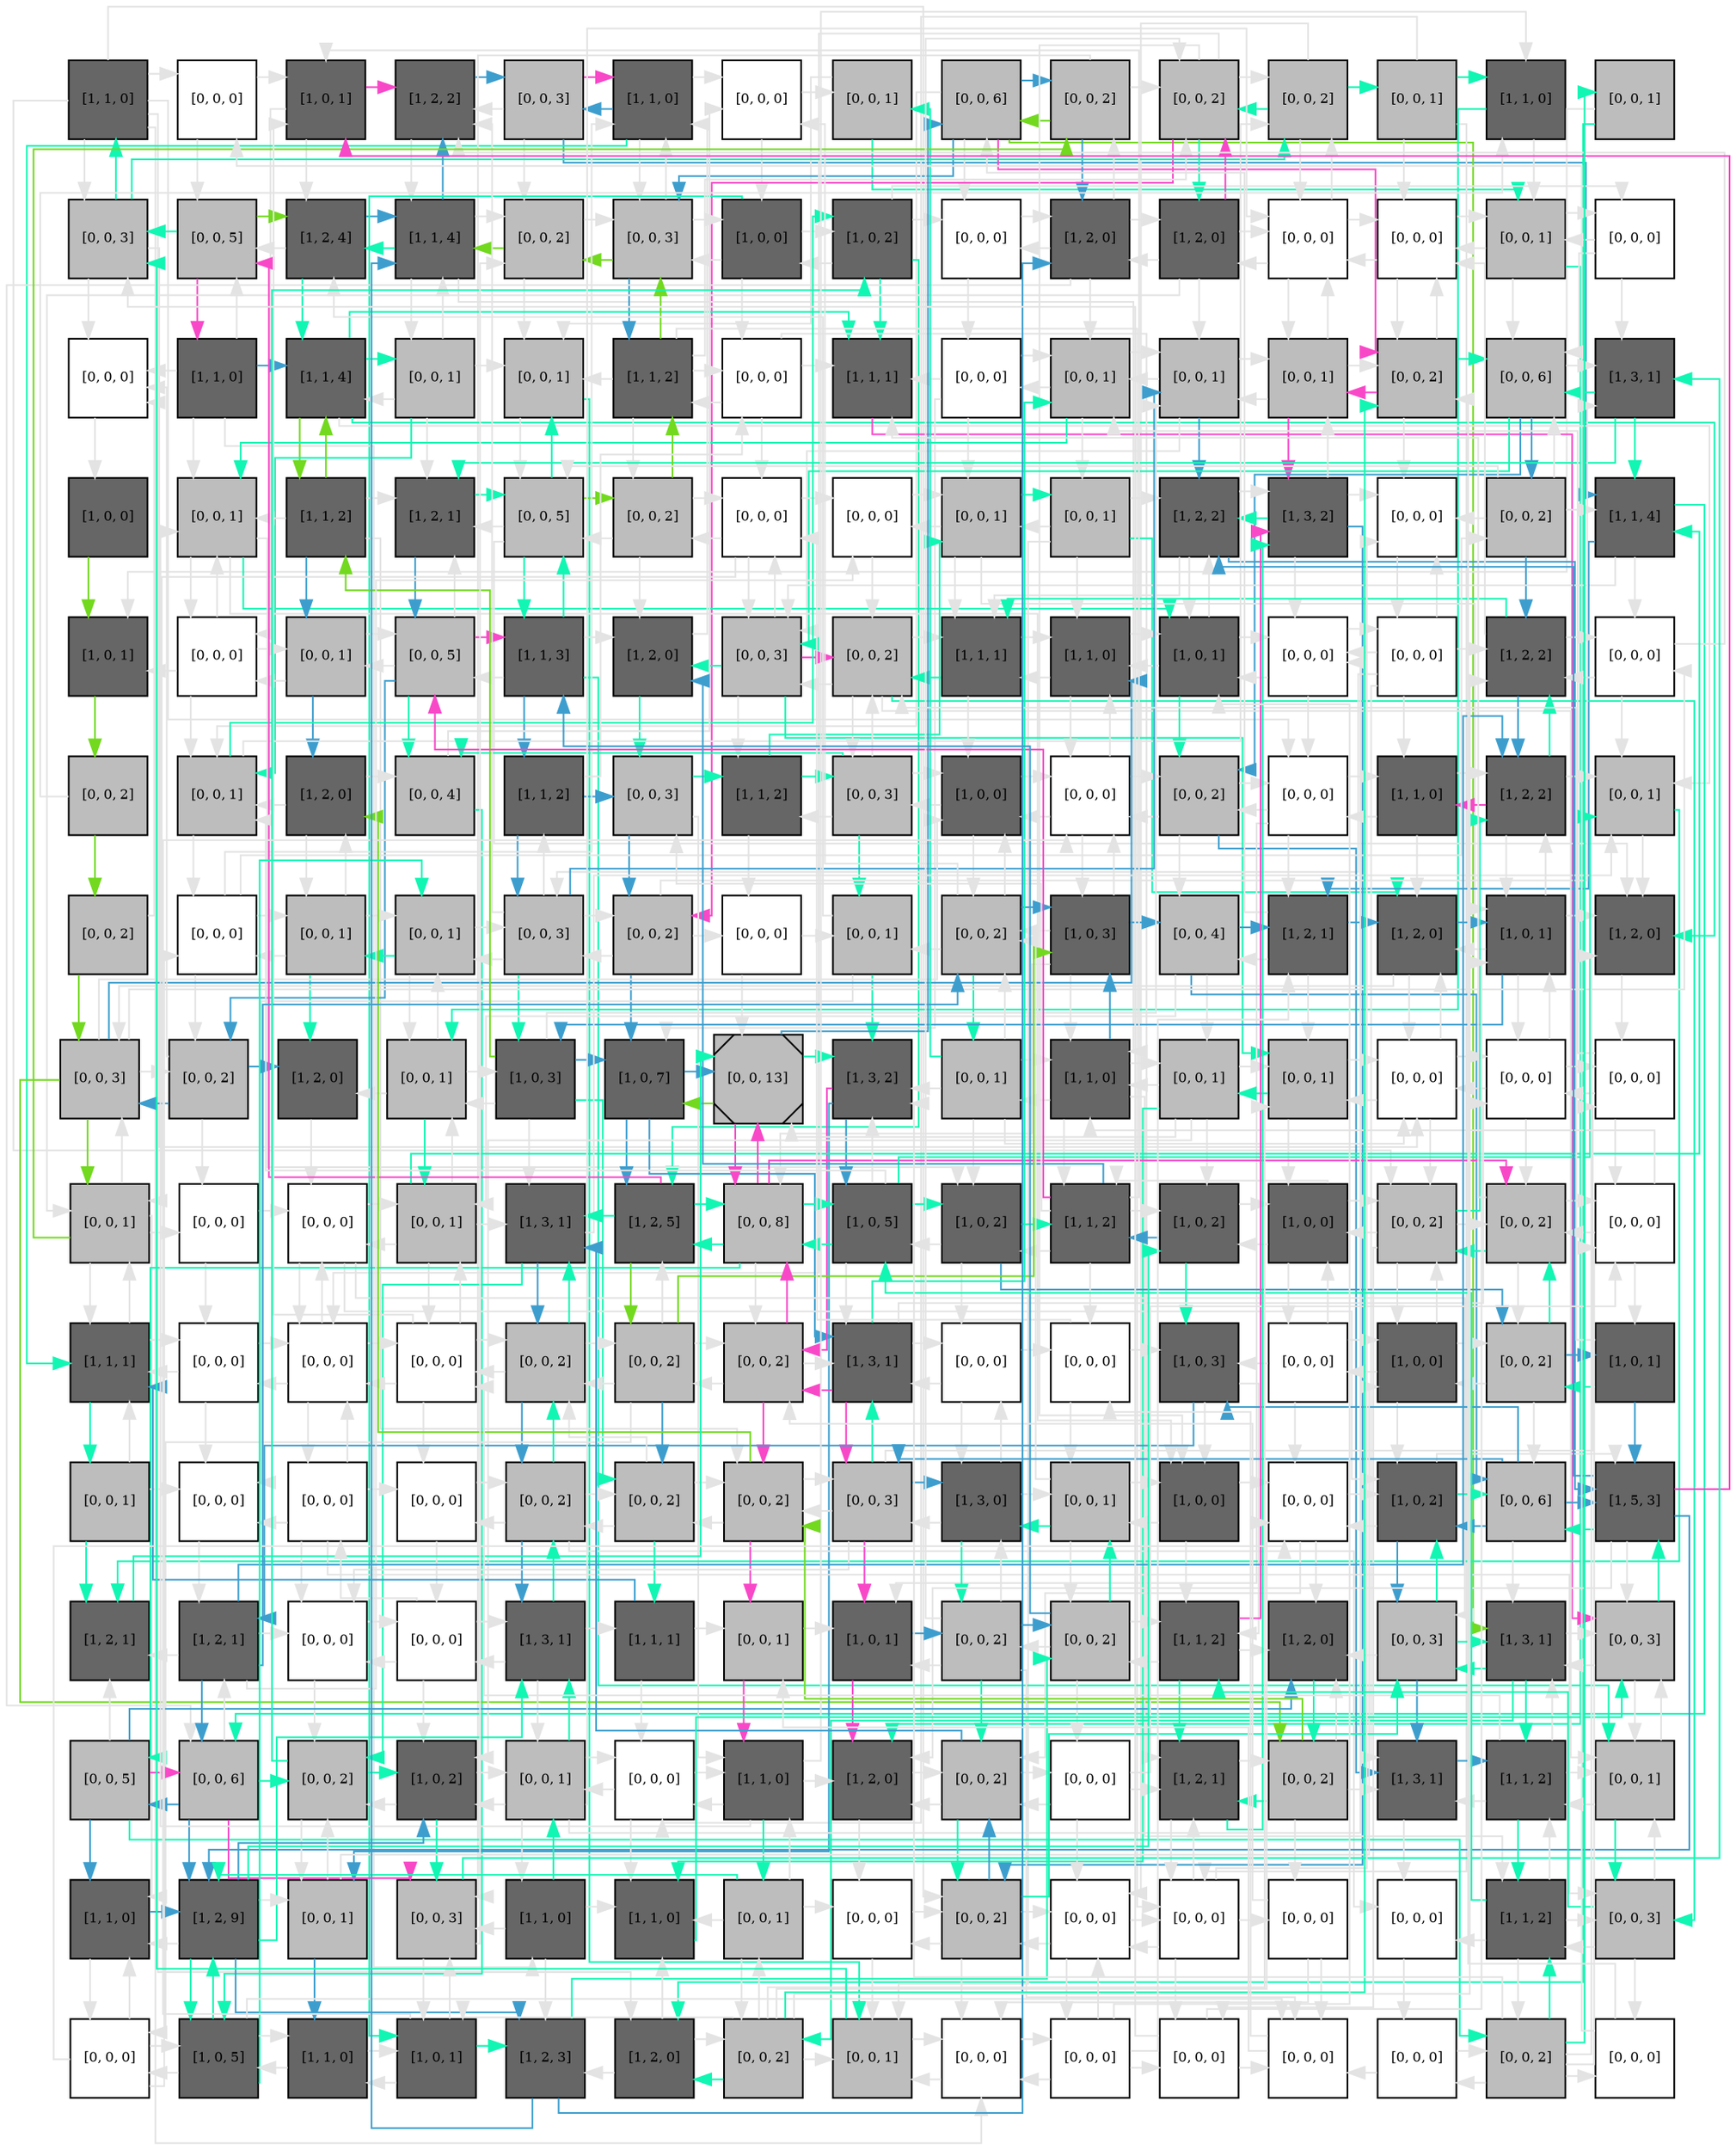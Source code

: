 digraph layout  {
rankdir=TB;
splines=ortho;
node [fixedsize=false, style=filled, width="0.6"];
edge [constraint=false];
0 [fillcolor="#666666", fontsize=8, label="[1, 1, 0]", shape=square, tooltip="name:  GAL10 ,\nin_degree: 1,\nout_degree: 7"];
1 [fillcolor="#FFFFFF", fontsize=8, label="[0, 0, 0]", shape=square, tooltip="name: None,\nin_degree: 2,\nout_degree: 2"];
2 [fillcolor="#666666", fontsize=8, label="[1, 0, 1]", shape=square, tooltip="name:  GRR1 ,\nin_degree: 4,\nout_degree: 3"];
3 [fillcolor="#666666", fontsize=8, label="[1, 2, 2]", shape=square, tooltip="name:  SUC2 ,\nin_degree: 5,\nout_degree: 2"];
4 [fillcolor="#bdbdbd", fontsize=8, label="[0, 0, 3]", shape=square, tooltip="name: None,\nin_degree: 2,\nout_degree: 4"];
5 [fillcolor="#666666", fontsize=8, label="[1, 1, 0]", shape=square, tooltip="name:  Mig2p ,\nin_degree: 4,\nout_degree: 4"];
6 [fillcolor="#FFFFFF", fontsize=8, label="[0, 0, 0]", shape=square, tooltip="name: None,\nin_degree: 3,\nout_degree: 2"];
7 [fillcolor="#bdbdbd", fontsize=8, label="[0, 0, 1]", shape=square, tooltip="name: None,\nin_degree: 2,\nout_degree: 2"];
8 [fillcolor="#bdbdbd", fontsize=8, label="[0, 0, 6]", shape=square, tooltip="name: None,\nin_degree: 3,\nout_degree: 6"];
9 [fillcolor="#bdbdbd", fontsize=8, label="[0, 0, 2]", shape=square, tooltip="name: None,\nin_degree: 3,\nout_degree: 4"];
10 [fillcolor="#bdbdbd", fontsize=8, label="[0, 0, 2]", shape=square, tooltip="name: None,\nin_degree: 5,\nout_degree: 5"];
11 [fillcolor="#bdbdbd", fontsize=8, label="[0, 0, 2]", shape=square, tooltip="name: None,\nin_degree: 4,\nout_degree: 4"];
12 [fillcolor="#bdbdbd", fontsize=8, label="[0, 0, 1]", shape=square, tooltip="name: None,\nin_degree: 1,\nout_degree: 4"];
13 [fillcolor="#666666", fontsize=8, label="[1, 1, 0]", shape=square, tooltip="name:  MALR ,\nin_degree: 3,\nout_degree: 2"];
14 [fillcolor="#bdbdbd", fontsize=8, label="[0, 0, 1]", shape=square, tooltip="name: None,\nin_degree: 1,\nout_degree: 2"];
15 [fillcolor="#bdbdbd", fontsize=8, label="[0, 0, 3]", shape=square, tooltip="name: None,\nin_degree: 4,\nout_degree: 4"];
16 [fillcolor="#bdbdbd", fontsize=8, label="[0, 0, 5]", shape=square, tooltip="name: None,\nin_degree: 4,\nout_degree: 3"];
17 [fillcolor="#666666", fontsize=8, label="[1, 2, 4]", shape=square, tooltip="name:  MEL1 ,\nin_degree: 4,\nout_degree: 3"];
18 [fillcolor="#666666", fontsize=8, label="[1, 1, 4]", shape=square, tooltip="name:  MTH1 ,\nin_degree: 5,\nout_degree: 5"];
19 [fillcolor="#bdbdbd", fontsize=8, label="[0, 0, 2]", shape=square, tooltip="name: None,\nin_degree: 4,\nout_degree: 3"];
20 [fillcolor="#bdbdbd", fontsize=8, label="[0, 0, 3]", shape=square, tooltip="name: None,\nin_degree: 5,\nout_degree: 4"];
21 [fillcolor="#666666", fontsize=8, label="[1, 0, 0]", shape=square, tooltip="name:  GLC7 ,\nin_degree: 3,\nout_degree: 4"];
22 [fillcolor="#666666", fontsize=8, label="[1, 0, 2]", shape=square, tooltip="name:  RGT1 ,\nin_degree: 3,\nout_degree: 5"];
23 [fillcolor="#FFFFFF", fontsize=8, label="[0, 0, 0]", shape=square, tooltip="name: None,\nin_degree: 3,\nout_degree: 2"];
24 [fillcolor="#666666", fontsize=8, label="[1, 2, 0]", shape=square, tooltip="name:  ICL1 ,\nin_degree: 4,\nout_degree: 5"];
25 [fillcolor="#666666", fontsize=8, label="[1, 2, 0]", shape=square, tooltip="name:  MALT ,\nin_degree: 3,\nout_degree: 5"];
26 [fillcolor="#FFFFFF", fontsize=8, label="[0, 0, 0]", shape=square, tooltip="name: None,\nin_degree: 5,\nout_degree: 4"];
27 [fillcolor="#FFFFFF", fontsize=8, label="[0, 0, 0]", shape=square, tooltip="name: None,\nin_degree: 5,\nout_degree: 3"];
28 [fillcolor="#bdbdbd", fontsize=8, label="[0, 0, 1]", shape=square, tooltip="name: None,\nin_degree: 4,\nout_degree: 4"];
29 [fillcolor="#FFFFFF", fontsize=8, label="[0, 0, 0]", shape=square, tooltip="name: None,\nin_degree: 2,\nout_degree: 3"];
30 [fillcolor="#FFFFFF", fontsize=8, label="[0, 0, 0]", shape=square, tooltip="name: None,\nin_degree: 4,\nout_degree: 1"];
31 [fillcolor="#666666", fontsize=8, label="[1, 1, 0]", shape=square, tooltip="name:  MalTp ,\nin_degree: 1,\nout_degree: 5"];
32 [fillcolor="#666666", fontsize=8, label="[1, 1, 4]", shape=square, tooltip="name:  GAL80 ,\nin_degree: 4,\nout_degree: 5"];
33 [fillcolor="#bdbdbd", fontsize=8, label="[0, 0, 1]", shape=square, tooltip="name: None,\nin_degree: 2,\nout_degree: 5"];
34 [fillcolor="#bdbdbd", fontsize=8, label="[0, 0, 1]", shape=square, tooltip="name: None,\nin_degree: 5,\nout_degree: 2"];
35 [fillcolor="#666666", fontsize=8, label="[1, 1, 2]", shape=square, tooltip="name:  JEN1 ,\nin_degree: 3,\nout_degree: 6"];
36 [fillcolor="#FFFFFF", fontsize=8, label="[0, 0, 0]", shape=square, tooltip="name: None,\nin_degree: 3,\nout_degree: 4"];
37 [fillcolor="#666666", fontsize=8, label="[1, 1, 1]", shape=square, tooltip="name:  MIG2 ,\nin_degree: 5,\nout_degree: 1"];
38 [fillcolor="#FFFFFF", fontsize=8, label="[0, 0, 0]", shape=square, tooltip="name: None,\nin_degree: 2,\nout_degree: 4"];
39 [fillcolor="#bdbdbd", fontsize=8, label="[0, 0, 1]", shape=square, tooltip="name: None,\nin_degree: 5,\nout_degree: 4"];
40 [fillcolor="#bdbdbd", fontsize=8, label="[0, 0, 1]", shape=square, tooltip="name: None,\nin_degree: 5,\nout_degree: 4"];
41 [fillcolor="#bdbdbd", fontsize=8, label="[0, 0, 1]", shape=square, tooltip="name: None,\nin_degree: 4,\nout_degree: 4"];
42 [fillcolor="#bdbdbd", fontsize=8, label="[0, 0, 2]", shape=square, tooltip="name: None,\nin_degree: 5,\nout_degree: 4"];
43 [fillcolor="#bdbdbd", fontsize=8, label="[0, 0, 6]", shape=square, tooltip="name: None,\nin_degree: 5,\nout_degree: 4"];
44 [fillcolor="#666666", fontsize=8, label="[1, 3, 1]", shape=square, tooltip="name:  Rgt1p ,\nin_degree: 4,\nout_degree: 3"];
45 [fillcolor="#666666", fontsize=8, label="[1, 0, 0]", shape=square, tooltip="name:  maltose_ext ,\nin_degree: 1,\nout_degree: 1"];
46 [fillcolor="#bdbdbd", fontsize=8, label="[0, 0, 1]", shape=square, tooltip="name: None,\nin_degree: 5,\nout_degree: 4"];
47 [fillcolor="#666666", fontsize=8, label="[1, 1, 2]", shape=square, tooltip="name:  ACS1 ,\nin_degree: 2,\nout_degree: 5"];
48 [fillcolor="#666666", fontsize=8, label="[1, 2, 1]", shape=square, tooltip="name:  Gal4p ,\nin_degree: 5,\nout_degree: 2"];
49 [fillcolor="#bdbdbd", fontsize=8, label="[0, 0, 5]", shape=square, tooltip="name: None,\nin_degree: 5,\nout_degree: 5"];
50 [fillcolor="#bdbdbd", fontsize=8, label="[0, 0, 2]", shape=square, tooltip="name: None,\nin_degree: 3,\nout_degree: 4"];
51 [fillcolor="#FFFFFF", fontsize=8, label="[0, 0, 0]", shape=square, tooltip="name: None,\nin_degree: 4,\nout_degree: 4"];
52 [fillcolor="#FFFFFF", fontsize=8, label="[0, 0, 0]", shape=square, tooltip="name: None,\nin_degree: 3,\nout_degree: 2"];
53 [fillcolor="#bdbdbd", fontsize=8, label="[0, 0, 1]", shape=square, tooltip="name: None,\nin_degree: 4,\nout_degree: 4"];
54 [fillcolor="#bdbdbd", fontsize=8, label="[0, 0, 1]", shape=square, tooltip="name: None,\nin_degree: 2,\nout_degree: 5"];
55 [fillcolor="#666666", fontsize=8, label="[1, 2, 2]", shape=square, tooltip="name:  Rgt2p ,\nin_degree: 5,\nout_degree: 4"];
56 [fillcolor="#666666", fontsize=8, label="[1, 3, 2]", shape=square, tooltip="name:  HXT4 ,\nin_degree: 4,\nout_degree: 5"];
57 [fillcolor="#FFFFFF", fontsize=8, label="[0, 0, 0]", shape=square, tooltip="name: None,\nin_degree: 5,\nout_degree: 1"];
58 [fillcolor="#bdbdbd", fontsize=8, label="[0, 0, 2]", shape=square, tooltip="name: None,\nin_degree: 2,\nout_degree: 5"];
59 [fillcolor="#666666", fontsize=8, label="[1, 1, 4]", shape=square, tooltip="name:  Gal2p ,\nin_degree: 4,\nout_degree: 4"];
60 [fillcolor="#666666", fontsize=8, label="[1, 0, 1]", shape=square, tooltip="name:  SNF4 ,\nin_degree: 3,\nout_degree: 1"];
61 [fillcolor="#FFFFFF", fontsize=8, label="[0, 0, 0]", shape=square, tooltip="name: None,\nin_degree: 3,\nout_degree: 4"];
62 [fillcolor="#bdbdbd", fontsize=8, label="[0, 0, 1]", shape=square, tooltip="name: None,\nin_degree: 3,\nout_degree: 3"];
63 [fillcolor="#bdbdbd", fontsize=8, label="[0, 0, 5]", shape=square, tooltip="name: None,\nin_degree: 4,\nout_degree: 5"];
64 [fillcolor="#666666", fontsize=8, label="[1, 1, 3]", shape=square, tooltip="name:  GAL4 ,\nin_degree: 3,\nout_degree: 5"];
65 [fillcolor="#666666", fontsize=8, label="[1, 2, 0]", shape=square, tooltip="name:  Mig3p ,\nin_degree: 4,\nout_degree: 2"];
66 [fillcolor="#bdbdbd", fontsize=8, label="[0, 0, 3]", shape=square, tooltip="name: None,\nin_degree: 5,\nout_degree: 5"];
67 [fillcolor="#bdbdbd", fontsize=8, label="[0, 0, 2]", shape=square, tooltip="name: None,\nin_degree: 5,\nout_degree: 5"];
68 [fillcolor="#666666", fontsize=8, label="[1, 1, 1]", shape=square, tooltip="name:  HXT5 ,\nin_degree: 5,\nout_degree: 3"];
69 [fillcolor="#666666", fontsize=8, label="[1, 1, 0]", shape=square, tooltip="name:  GAL5 ,\nin_degree: 5,\nout_degree: 3"];
70 [fillcolor="#666666", fontsize=8, label="[1, 0, 1]", shape=square, tooltip="name: REG1,\nin_degree: 5,\nout_degree: 4"];
71 [fillcolor="#FFFFFF", fontsize=8, label="[0, 0, 0]", shape=square, tooltip="name: None,\nin_degree: 4,\nout_degree: 3"];
72 [fillcolor="#FFFFFF", fontsize=8, label="[0, 0, 0]", shape=square, tooltip="name: None,\nin_degree: 2,\nout_degree: 6"];
73 [fillcolor="#666666", fontsize=8, label="[1, 2, 2]", shape=square, tooltip="name:  galactose_int ,\nin_degree: 5,\nout_degree: 4"];
74 [fillcolor="#FFFFFF", fontsize=8, label="[0, 0, 0]", shape=square, tooltip="name: None,\nin_degree: 3,\nout_degree: 3"];
75 [fillcolor="#bdbdbd", fontsize=8, label="[0, 0, 2]", shape=square, tooltip="name: None,\nin_degree: 1,\nout_degree: 2"];
76 [fillcolor="#bdbdbd", fontsize=8, label="[0, 0, 1]", shape=square, tooltip="name: None,\nin_degree: 5,\nout_degree: 3"];
77 [fillcolor="#666666", fontsize=8, label="[1, 2, 0]", shape=square, tooltip="name:  maltose_int ,\nin_degree: 3,\nout_degree: 3"];
78 [fillcolor="#bdbdbd", fontsize=8, label="[0, 0, 4]", shape=square, tooltip="name: None,\nin_degree: 3,\nout_degree: 2"];
79 [fillcolor="#666666", fontsize=8, label="[1, 1, 2]", shape=square, tooltip="name:  Yck1p ,\nin_degree: 2,\nout_degree: 3"];
80 [fillcolor="#bdbdbd", fontsize=8, label="[0, 0, 3]", shape=square, tooltip="name: None,\nin_degree: 3,\nout_degree: 3"];
81 [fillcolor="#666666", fontsize=8, label="[1, 1, 2]", shape=square, tooltip="name:  Gal11p ,\nin_degree: 3,\nout_degree: 3"];
82 [fillcolor="#bdbdbd", fontsize=8, label="[0, 0, 3]", shape=square, tooltip="name: None,\nin_degree: 3,\nout_degree: 5"];
83 [fillcolor="#666666", fontsize=8, label="[1, 0, 0]", shape=square, tooltip="name: RGT2,\nin_degree: 5,\nout_degree: 3"];
84 [fillcolor="#FFFFFF", fontsize=8, label="[0, 0, 0]", shape=square, tooltip="name: None,\nin_degree: 5,\nout_degree: 4"];
85 [fillcolor="#bdbdbd", fontsize=8, label="[0, 0, 2]", shape=square, tooltip="name: None,\nin_degree: 4,\nout_degree: 4"];
86 [fillcolor="#FFFFFF", fontsize=8, label="[0, 0, 0]", shape=square, tooltip="name: None,\nin_degree: 4,\nout_degree: 4"];
87 [fillcolor="#666666", fontsize=8, label="[1, 1, 0]", shape=square, tooltip="name:  IDP2 ,\nin_degree: 3,\nout_degree: 3"];
88 [fillcolor="#666666", fontsize=8, label="[1, 2, 2]", shape=square, tooltip="name:  HXT2 ,\nin_degree: 5,\nout_degree: 4"];
89 [fillcolor="#bdbdbd", fontsize=8, label="[0, 0, 1]", shape=square, tooltip="name: None,\nin_degree: 5,\nout_degree: 2"];
90 [fillcolor="#bdbdbd", fontsize=8, label="[0, 0, 2]", shape=square, tooltip="name: None,\nin_degree: 1,\nout_degree: 2"];
91 [fillcolor="#FFFFFF", fontsize=8, label="[0, 0, 0]", shape=square, tooltip="name: None,\nin_degree: 3,\nout_degree: 4"];
92 [fillcolor="#bdbdbd", fontsize=8, label="[0, 0, 1]", shape=square, tooltip="name: None,\nin_degree: 3,\nout_degree: 4"];
93 [fillcolor="#bdbdbd", fontsize=8, label="[0, 0, 1]", shape=square, tooltip="name: None,\nin_degree: 4,\nout_degree: 3"];
94 [fillcolor="#bdbdbd", fontsize=8, label="[0, 0, 3]", shape=square, tooltip="name: None,\nin_degree: 4,\nout_degree: 6"];
95 [fillcolor="#bdbdbd", fontsize=8, label="[0, 0, 2]", shape=square, tooltip="name: None,\nin_degree: 3,\nout_degree: 4"];
96 [fillcolor="#FFFFFF", fontsize=8, label="[0, 0, 0]", shape=square, tooltip="name: None,\nin_degree: 2,\nout_degree: 2"];
97 [fillcolor="#bdbdbd", fontsize=8, label="[0, 0, 1]", shape=square, tooltip="name: None,\nin_degree: 3,\nout_degree: 3"];
98 [fillcolor="#bdbdbd", fontsize=8, label="[0, 0, 2]", shape=square, tooltip="name: None,\nin_degree: 5,\nout_degree: 5"];
99 [fillcolor="#666666", fontsize=8, label="[1, 0, 3]", shape=square, tooltip="name:  REG1 ,\nin_degree: 4,\nout_degree: 5"];
100 [fillcolor="#bdbdbd", fontsize=8, label="[0, 0, 4]", shape=square, tooltip="name: None,\nin_degree: 3,\nout_degree: 4"];
101 [fillcolor="#666666", fontsize=8, label="[1, 2, 1]", shape=square, tooltip="name:  MLS1 ,\nin_degree: 4,\nout_degree: 4"];
102 [fillcolor="#666666", fontsize=8, label="[1, 2, 0]", shape=square, tooltip="name:  MIG1 ,\nin_degree: 5,\nout_degree: 3"];
103 [fillcolor="#666666", fontsize=8, label="[1, 0, 1]", shape=square, tooltip="name: YCK1_2,\nin_degree: 5,\nout_degree: 5"];
104 [fillcolor="#666666", fontsize=8, label="[1, 2, 0]", shape=square, tooltip="name:  MALS ,\nin_degree: 5,\nout_degree: 1"];
105 [fillcolor="#bdbdbd", fontsize=8, label="[0, 0, 3]", shape=square, tooltip="name: None,\nin_degree: 4,\nout_degree: 6"];
106 [fillcolor="#bdbdbd", fontsize=8, label="[0, 0, 2]", shape=square, tooltip="name: None,\nin_degree: 3,\nout_degree: 4"];
107 [fillcolor="#666666", fontsize=8, label="[1, 2, 0]", shape=square, tooltip="name:  HXT3 ,\nin_degree: 3,\nout_degree: 1"];
108 [fillcolor="#bdbdbd", fontsize=8, label="[0, 0, 1]", shape=square, tooltip="name: None,\nin_degree: 4,\nout_degree: 4"];
109 [fillcolor="#666666", fontsize=8, label="[1, 0, 3]", shape=square, tooltip="name:  SNF1 ,\nin_degree: 3,\nout_degree: 6"];
110 [fillcolor="#666666", fontsize=8, label="[1, 0, 7]", shape=square, tooltip="name: GLC7,\nin_degree: 4,\nout_degree: 3"];
111 [fillcolor="#bdbdbd", fontsize=8, label="[0, 0, 13]", shape=Msquare, tooltip="name: None,\nin_degree: 5,\nout_degree: 4"];
112 [fillcolor="#666666", fontsize=8, label="[1, 3, 2]", shape=square, tooltip="name:  SNF3 ,\nin_degree: 5,\nout_degree: 3"];
113 [fillcolor="#bdbdbd", fontsize=8, label="[0, 0, 1]", shape=square, tooltip="name: None,\nin_degree: 2,\nout_degree: 6"];
114 [fillcolor="#666666", fontsize=8, label="[1, 1, 0]", shape=square, tooltip="name:  SCF_grr1 ,\nin_degree: 5,\nout_degree: 5"];
115 [fillcolor="#bdbdbd", fontsize=8, label="[0, 0, 1]", shape=square, tooltip="name: None,\nin_degree: 3,\nout_degree: 6"];
116 [fillcolor="#bdbdbd", fontsize=8, label="[0, 0, 1]", shape=square, tooltip="name: None,\nin_degree: 5,\nout_degree: 3"];
117 [fillcolor="#FFFFFF", fontsize=8, label="[0, 0, 0]", shape=square, tooltip="name: None,\nin_degree: 5,\nout_degree: 4"];
118 [fillcolor="#FFFFFF", fontsize=8, label="[0, 0, 0]", shape=square, tooltip="name: None,\nin_degree: 4,\nout_degree: 4"];
119 [fillcolor="#FFFFFF", fontsize=8, label="[0, 0, 0]", shape=square, tooltip="name: None,\nin_degree: 3,\nout_degree: 3"];
120 [fillcolor="#bdbdbd", fontsize=8, label="[0, 0, 1]", shape=square, tooltip="name: None,\nin_degree: 4,\nout_degree: 5"];
121 [fillcolor="#FFFFFF", fontsize=8, label="[0, 0, 0]", shape=square, tooltip="name: None,\nin_degree: 2,\nout_degree: 2"];
122 [fillcolor="#FFFFFF", fontsize=8, label="[0, 0, 0]", shape=square, tooltip="name: None,\nin_degree: 4,\nout_degree: 4"];
123 [fillcolor="#bdbdbd", fontsize=8, label="[0, 0, 1]", shape=square, tooltip="name: None,\nin_degree: 4,\nout_degree: 5"];
124 [fillcolor="#666666", fontsize=8, label="[1, 3, 1]", shape=square, tooltip="name:  Gal80p ,\nin_degree: 5,\nout_degree: 3"];
125 [fillcolor="#666666", fontsize=8, label="[1, 2, 5]", shape=square, tooltip="name:  Mig1p ,\nin_degree: 4,\nout_degree: 4"];
126 [fillcolor="#bdbdbd", fontsize=8, label="[0, 0, 8]", shape=square, tooltip="name: None,\nin_degree: 5,\nout_degree: 6"];
127 [fillcolor="#666666", fontsize=8, label="[1, 0, 5]", shape=square, tooltip="name: GAL11,\nin_degree: 4,\nout_degree: 6"];
128 [fillcolor="#666666", fontsize=8, label="[1, 0, 2]", shape=square, tooltip="name:  RGT2 ,\nin_degree: 4,\nout_degree: 4"];
129 [fillcolor="#666666", fontsize=8, label="[1, 1, 2]", shape=square, tooltip="name:  4ORFs ,\nin_degree: 4,\nout_degree: 7"];
130 [fillcolor="#666666", fontsize=8, label="[1, 0, 2]", shape=square, tooltip="name:  GAL11 ,\nin_degree: 4,\nout_degree: 3"];
131 [fillcolor="#666666", fontsize=8, label="[1, 0, 0]", shape=square, tooltip="name: glucose_ext,\nin_degree: 4,\nout_degree: 4"];
132 [fillcolor="#bdbdbd", fontsize=8, label="[0, 0, 2]", shape=square, tooltip="name: None,\nin_degree: 5,\nout_degree: 5"];
133 [fillcolor="#bdbdbd", fontsize=8, label="[0, 0, 2]", shape=square, tooltip="name: None,\nin_degree: 5,\nout_degree: 4"];
134 [fillcolor="#FFFFFF", fontsize=8, label="[0, 0, 0]", shape=square, tooltip="name: None,\nin_degree: 4,\nout_degree: 3"];
135 [fillcolor="#666666", fontsize=8, label="[1, 1, 1]", shape=square, tooltip="name:  CAT8 ,\nin_degree: 5,\nout_degree: 3"];
136 [fillcolor="#FFFFFF", fontsize=8, label="[0, 0, 0]", shape=square, tooltip="name: None,\nin_degree: 3,\nout_degree: 3"];
137 [fillcolor="#FFFFFF", fontsize=8, label="[0, 0, 0]", shape=square, tooltip="name: None,\nin_degree: 5,\nout_degree: 4"];
138 [fillcolor="#FFFFFF", fontsize=8, label="[0, 0, 0]", shape=square, tooltip="name: None,\nin_degree: 4,\nout_degree: 5"];
139 [fillcolor="#bdbdbd", fontsize=8, label="[0, 0, 2]", shape=square, tooltip="name: None,\nin_degree: 5,\nout_degree: 4"];
140 [fillcolor="#bdbdbd", fontsize=8, label="[0, 0, 2]", shape=square, tooltip="name: None,\nin_degree: 3,\nout_degree: 6"];
141 [fillcolor="#bdbdbd", fontsize=8, label="[0, 0, 2]", shape=square, tooltip="name: None,\nin_degree: 5,\nout_degree: 4"];
142 [fillcolor="#666666", fontsize=8, label="[1, 3, 1]", shape=square, tooltip="name:  Std1p ,\nin_degree: 5,\nout_degree: 5"];
143 [fillcolor="#FFFFFF", fontsize=8, label="[0, 0, 0]", shape=square, tooltip="name: None,\nin_degree: 3,\nout_degree: 3"];
144 [fillcolor="#FFFFFF", fontsize=8, label="[0, 0, 0]", shape=square, tooltip="name: None,\nin_degree: 3,\nout_degree: 3"];
145 [fillcolor="#666666", fontsize=8, label="[1, 0, 3]", shape=square, tooltip="name: RGT1,\nin_degree: 4,\nout_degree: 3"];
146 [fillcolor="#FFFFFF", fontsize=8, label="[0, 0, 0]", shape=square, tooltip="name: None,\nin_degree: 2,\nout_degree: 4"];
147 [fillcolor="#666666", fontsize=8, label="[1, 0, 0]", shape=square, tooltip="name: GRR1,\nin_degree: 4,\nout_degree: 4"];
148 [fillcolor="#bdbdbd", fontsize=8, label="[0, 0, 2]", shape=square, tooltip="name: None,\nin_degree: 4,\nout_degree: 4"];
149 [fillcolor="#666666", fontsize=8, label="[1, 0, 1]", shape=square, tooltip="name:  galactose_ext ,\nin_degree: 2,\nout_degree: 3"];
150 [fillcolor="#bdbdbd", fontsize=8, label="[0, 0, 1]", shape=square, tooltip="name: None,\nin_degree: 1,\nout_degree: 3"];
151 [fillcolor="#FFFFFF", fontsize=8, label="[0, 0, 0]", shape=square, tooltip="name: None,\nin_degree: 4,\nout_degree: 1"];
152 [fillcolor="#FFFFFF", fontsize=8, label="[0, 0, 0]", shape=square, tooltip="name: None,\nin_degree: 2,\nout_degree: 5"];
153 [fillcolor="#FFFFFF", fontsize=8, label="[0, 0, 0]", shape=square, tooltip="name: None,\nin_degree: 3,\nout_degree: 2"];
154 [fillcolor="#bdbdbd", fontsize=8, label="[0, 0, 2]", shape=square, tooltip="name: None,\nin_degree: 4,\nout_degree: 5"];
155 [fillcolor="#bdbdbd", fontsize=8, label="[0, 0, 2]", shape=square, tooltip="name: None,\nin_degree: 4,\nout_degree: 4"];
156 [fillcolor="#bdbdbd", fontsize=8, label="[0, 0, 2]", shape=square, tooltip="name: None,\nin_degree: 5,\nout_degree: 4"];
157 [fillcolor="#bdbdbd", fontsize=8, label="[0, 0, 3]", shape=square, tooltip="name: None,\nin_degree: 4,\nout_degree: 6"];
158 [fillcolor="#666666", fontsize=8, label="[1, 3, 0]", shape=square, tooltip="name:  Glc7Reg1 ,\nin_degree: 4,\nout_degree: 4"];
159 [fillcolor="#bdbdbd", fontsize=8, label="[0, 0, 1]", shape=square, tooltip="name: None,\nin_degree: 4,\nout_degree: 4"];
160 [fillcolor="#666666", fontsize=8, label="[1, 0, 0]", shape=square, tooltip="name: maltose_ext,\nin_degree: 4,\nout_degree: 3"];
161 [fillcolor="#FFFFFF", fontsize=8, label="[0, 0, 0]", shape=square, tooltip="name: None,\nin_degree: 5,\nout_degree: 3"];
162 [fillcolor="#666666", fontsize=8, label="[1, 0, 2]", shape=square, tooltip="name:  glucose_ext ,\nin_degree: 5,\nout_degree: 4"];
163 [fillcolor="#bdbdbd", fontsize=8, label="[0, 0, 6]", shape=square, tooltip="name: None,\nin_degree: 4,\nout_degree: 5"];
164 [fillcolor="#666666", fontsize=8, label="[1, 5, 3]", shape=square, tooltip="name:  Mth1p ,\nin_degree: 5,\nout_degree: 6"];
165 [fillcolor="#666666", fontsize=8, label="[1, 2, 1]", shape=square, tooltip="name:  Cat8p ,\nin_degree: 4,\nout_degree: 1"];
166 [fillcolor="#666666", fontsize=8, label="[1, 2, 1]", shape=square, tooltip="name:  Sip4p ,\nin_degree: 3,\nout_degree: 6"];
167 [fillcolor="#FFFFFF", fontsize=8, label="[0, 0, 0]", shape=square, tooltip="name: None,\nin_degree: 4,\nout_degree: 2"];
168 [fillcolor="#FFFFFF", fontsize=8, label="[0, 0, 0]", shape=square, tooltip="name: None,\nin_degree: 3,\nout_degree: 4"];
169 [fillcolor="#666666", fontsize=8, label="[1, 3, 1]", shape=square, tooltip="name:  GAL1 ,\nin_degree: 4,\nout_degree: 4"];
170 [fillcolor="#666666", fontsize=8, label="[1, 1, 1]", shape=square, tooltip="name:  GAL7 ,\nin_degree: 2,\nout_degree: 3"];
171 [fillcolor="#bdbdbd", fontsize=8, label="[0, 0, 1]", shape=square, tooltip="name: None,\nin_degree: 3,\nout_degree: 2"];
172 [fillcolor="#666666", fontsize=8, label="[1, 0, 1]", shape=square, tooltip="name:  YCK1_2 ,\nin_degree: 4,\nout_degree: 2"];
173 [fillcolor="#bdbdbd", fontsize=8, label="[0, 0, 2]", shape=square, tooltip="name: None,\nin_degree: 3,\nout_degree: 6"];
174 [fillcolor="#bdbdbd", fontsize=8, label="[0, 0, 2]", shape=square, tooltip="name: None,\nin_degree: 4,\nout_degree: 5"];
175 [fillcolor="#666666", fontsize=8, label="[1, 1, 2]", shape=square, tooltip="name:  GAL3 ,\nin_degree: 4,\nout_degree: 4"];
176 [fillcolor="#666666", fontsize=8, label="[1, 2, 0]", shape=square, tooltip="name:  Snf3p ,\nin_degree: 5,\nout_degree: 1"];
177 [fillcolor="#bdbdbd", fontsize=8, label="[0, 0, 3]", shape=square, tooltip="name: None,\nin_degree: 4,\nout_degree: 4"];
178 [fillcolor="#666666", fontsize=8, label="[1, 3, 1]", shape=square, tooltip="name:  Snf1p ,\nin_degree: 5,\nout_degree: 4"];
179 [fillcolor="#bdbdbd", fontsize=8, label="[0, 0, 3]", shape=square, tooltip="name: None,\nin_degree: 5,\nout_degree: 3"];
180 [fillcolor="#bdbdbd", fontsize=8, label="[0, 0, 5]", shape=square, tooltip="name: None,\nin_degree: 2,\nout_degree: 5"];
181 [fillcolor="#bdbdbd", fontsize=8, label="[0, 0, 6]", shape=square, tooltip="name: None,\nin_degree: 4,\nout_degree: 5"];
182 [fillcolor="#bdbdbd", fontsize=8, label="[0, 0, 2]", shape=square, tooltip="name: None,\nin_degree: 5,\nout_degree: 3"];
183 [fillcolor="#666666", fontsize=8, label="[1, 0, 2]", shape=square, tooltip="name: galactose_ext,\nin_degree: 5,\nout_degree: 3"];
184 [fillcolor="#bdbdbd", fontsize=8, label="[0, 0, 1]", shape=square, tooltip="name: None,\nin_degree: 4,\nout_degree: 6"];
185 [fillcolor="#FFFFFF", fontsize=8, label="[0, 0, 0]", shape=square, tooltip="name: None,\nin_degree: 4,\nout_degree: 3"];
186 [fillcolor="#666666", fontsize=8, label="[1, 1, 0]", shape=square, tooltip="name:  SIP4 ,\nin_degree: 4,\nout_degree: 5"];
187 [fillcolor="#666666", fontsize=8, label="[1, 2, 0]", shape=square, tooltip="name:  MDH2 ,\nin_degree: 5,\nout_degree: 2"];
188 [fillcolor="#bdbdbd", fontsize=8, label="[0, 0, 2]", shape=square, tooltip="name: None,\nin_degree: 5,\nout_degree: 4"];
189 [fillcolor="#FFFFFF", fontsize=8, label="[0, 0, 0]", shape=square, tooltip="name: None,\nin_degree: 2,\nout_degree: 4"];
190 [fillcolor="#666666", fontsize=8, label="[1, 2, 1]", shape=square, tooltip="name:  Gal3p ,\nin_degree: 5,\nout_degree: 3"];
191 [fillcolor="#bdbdbd", fontsize=8, label="[0, 0, 2]", shape=square, tooltip="name: None,\nin_degree: 3,\nout_degree: 5"];
192 [fillcolor="#666666", fontsize=8, label="[1, 3, 1]", shape=square, tooltip="name:  HXT1 ,\nin_degree: 5,\nout_degree: 2"];
193 [fillcolor="#666666", fontsize=8, label="[1, 1, 2]", shape=square, tooltip="name:  HXT8 ,\nin_degree: 4,\nout_degree: 5"];
194 [fillcolor="#bdbdbd", fontsize=8, label="[0, 0, 1]", shape=square, tooltip="name: None,\nin_degree: 5,\nout_degree: 3"];
195 [fillcolor="#666666", fontsize=8, label="[1, 1, 0]", shape=square, tooltip="name:  MIG3 ,\nin_degree: 4,\nout_degree: 2"];
196 [fillcolor="#666666", fontsize=8, label="[1, 2, 9]", shape=square, tooltip="name:  MalRp ,\nin_degree: 5,\nout_degree: 7"];
197 [fillcolor="#bdbdbd", fontsize=8, label="[0, 0, 1]", shape=square, tooltip="name: None,\nin_degree: 3,\nout_degree: 3"];
198 [fillcolor="#bdbdbd", fontsize=8, label="[0, 0, 3]", shape=square, tooltip="name: None,\nin_degree: 5,\nout_degree: 3"];
199 [fillcolor="#666666", fontsize=8, label="[1, 1, 0]", shape=square, tooltip="name:  Gal1p ,\nin_degree: 2,\nout_degree: 4"];
200 [fillcolor="#666666", fontsize=8, label="[1, 1, 0]", shape=square, tooltip="name:  STD1 ,\nin_degree: 5,\nout_degree: 1"];
201 [fillcolor="#bdbdbd", fontsize=8, label="[0, 0, 1]", shape=square, tooltip="name: None,\nin_degree: 2,\nout_degree: 5"];
202 [fillcolor="#FFFFFF", fontsize=8, label="[0, 0, 0]", shape=square, tooltip="name: None,\nin_degree: 3,\nout_degree: 2"];
203 [fillcolor="#bdbdbd", fontsize=8, label="[0, 0, 2]", shape=square, tooltip="name: None,\nin_degree: 5,\nout_degree: 5"];
204 [fillcolor="#FFFFFF", fontsize=8, label="[0, 0, 0]", shape=square, tooltip="name: None,\nin_degree: 5,\nout_degree: 3"];
205 [fillcolor="#FFFFFF", fontsize=8, label="[0, 0, 0]", shape=square, tooltip="name: None,\nin_degree: 4,\nout_degree: 5"];
206 [fillcolor="#FFFFFF", fontsize=8, label="[0, 0, 0]", shape=square, tooltip="name: None,\nin_degree: 2,\nout_degree: 3"];
207 [fillcolor="#FFFFFF", fontsize=8, label="[0, 0, 0]", shape=square, tooltip="name: None,\nin_degree: 3,\nout_degree: 1"];
208 [fillcolor="#666666", fontsize=8, label="[1, 1, 2]", shape=square, tooltip="name:  SFC1 ,\nin_degree: 4,\nout_degree: 5"];
209 [fillcolor="#bdbdbd", fontsize=8, label="[0, 0, 3]", shape=square, tooltip="name: None,\nin_degree: 4,\nout_degree: 4"];
210 [fillcolor="#FFFFFF", fontsize=8, label="[0, 0, 0]", shape=square, tooltip="name: None,\nin_degree: 3,\nout_degree: 4"];
211 [fillcolor="#666666", fontsize=8, label="[1, 0, 5]", shape=square, tooltip="name: SNF4,\nin_degree: 4,\nout_degree: 5"];
212 [fillcolor="#666666", fontsize=8, label="[1, 1, 0]", shape=square, tooltip="name:  PCK1 ,\nin_degree: 3,\nout_degree: 2"];
213 [fillcolor="#666666", fontsize=8, label="[1, 0, 1]", shape=square, tooltip="name: SNF1,\nin_degree: 4,\nout_degree: 4"];
214 [fillcolor="#666666", fontsize=8, label="[1, 2, 3]", shape=square, tooltip="name:  GAL2 ,\nin_degree: 4,\nout_degree: 3"];
215 [fillcolor="#666666", fontsize=8, label="[1, 2, 0]", shape=square, tooltip="name:  FBP1 ,\nin_degree: 3,\nout_degree: 3"];
216 [fillcolor="#bdbdbd", fontsize=8, label="[0, 0, 2]", shape=square, tooltip="name: None,\nin_degree: 3,\nout_degree: 8"];
217 [fillcolor="#bdbdbd", fontsize=8, label="[0, 0, 1]", shape=square, tooltip="name: None,\nin_degree: 5,\nout_degree: 2"];
218 [fillcolor="#FFFFFF", fontsize=8, label="[0, 0, 0]", shape=square, tooltip="name: None,\nin_degree: 5,\nout_degree: 2"];
219 [fillcolor="#FFFFFF", fontsize=8, label="[0, 0, 0]", shape=square, tooltip="name: None,\nin_degree: 2,\nout_degree: 5"];
220 [fillcolor="#FFFFFF", fontsize=8, label="[0, 0, 0]", shape=square, tooltip="name: None,\nin_degree: 3,\nout_degree: 3"];
221 [fillcolor="#FFFFFF", fontsize=8, label="[0, 0, 0]", shape=square, tooltip="name: None,\nin_degree: 5,\nout_degree: 2"];
222 [fillcolor="#FFFFFF", fontsize=8, label="[0, 0, 0]", shape=square, tooltip="name: None,\nin_degree: 2,\nout_degree: 2"];
223 [fillcolor="#bdbdbd", fontsize=8, label="[0, 0, 2]", shape=square, tooltip="name: None,\nin_degree: 3,\nout_degree: 7"];
224 [fillcolor="#FFFFFF", fontsize=8, label="[0, 0, 0]", shape=square, tooltip="name: None,\nin_degree: 2,\nout_degree: 2"];
0 -> 1  [color=grey89, style="penwidth(0.1)", tooltip=" ", weight=1];
0 -> 15  [color=grey89, style="penwidth(0.1)", tooltip=" ", weight=1];
0 -> 215  [color=grey89, style="penwidth(0.1)", tooltip=" ", weight=1];
0 -> 86  [color=grey89, style="penwidth(0.1)", tooltip=" ", weight=1];
0 -> 132  [color=grey89, style="penwidth(0.1)", tooltip=" ", weight=1];
0 -> 218  [color=grey89, style="penwidth(0.1)", tooltip=" ", weight=1];
0 -> 203  [color=grey89, style="penwidth(0.1)", tooltip=" ", weight=1];
1 -> 2  [color=grey89, style="penwidth(0.1)", tooltip=" ", weight=1];
1 -> 16  [color=grey89, style="penwidth(0.1)", tooltip=" ", weight=1];
2 -> 3  [color="#F848C8", style="penwidth(0.1)", tooltip="37( MIG2 ) to 5( Mig2p )", weight=1];
2 -> 17  [color=grey89, style="penwidth(0.1)", tooltip=" ", weight=1];
2 -> 61  [color=grey89, style="penwidth(0.1)", tooltip=" ", weight=1];
3 -> 4  [color="#3D9ECE", style="penwidth(0.1)", tooltip="214( GAL2 ) to 59( Gal2p )", weight=1];
3 -> 18  [color=grey89, style="penwidth(0.1)", tooltip=" ", weight=1];
4 -> 3  [color=grey89, style="penwidth(0.1)", tooltip=" ", weight=1];
4 -> 5  [color="#F848C8", style="penwidth(0.1)", tooltip="37( MIG2 ) to 5( Mig2p )", weight=1];
4 -> 19  [color=grey89, style="penwidth(0.1)", tooltip=" ", weight=1];
4 -> 59  [color="#3D9ECE", style="penwidth(0.1)", tooltip="214( GAL2 ) to 59( Gal2p )", weight=1];
5 -> 4  [color="#3D9ECE", style="penwidth(0.1)", tooltip="5( Mig2p ) to 102( MIG1 )", weight=1];
5 -> 6  [color=grey89, style="penwidth(0.1)", tooltip=" ", weight=1];
5 -> 20  [color=grey89, style="penwidth(0.1)", tooltip=" ", weight=1];
5 -> 135  [color="#12F6B3", style="penwidth(0.1)", tooltip="5( Mig2p ) to 112( SNF3 )", weight=1];
6 -> 7  [color=grey89, style="penwidth(0.1)", tooltip=" ", weight=1];
6 -> 21  [color=grey89, style="penwidth(0.1)", tooltip=" ", weight=1];
7 -> 34  [color=grey89, style="penwidth(0.1)", tooltip=" ", weight=1];
7 -> 28  [color="#12F6B3", style="penwidth(0.1)", tooltip="166( Sip4p ) to 187( MDH2 )", weight=1];
8 -> 9  [color="#3D9ECE", style="penwidth(0.1)", tooltip="165( Cat8p ) to 24( ICL1 )", weight=1];
8 -> 23  [color=grey89, style="penwidth(0.1)", tooltip=" ", weight=1];
8 -> 178  [color="#72D91F", style="penwidth(0.1)", tooltip="60( SNF4 ) to 178( Snf1p )", weight=1];
8 -> 20  [color="#3D9ECE", style="penwidth(0.1)", tooltip="165( Cat8p ) to 35( JEN1 )", weight=1];
8 -> 42  [color="#F848C8", style="penwidth(0.1)", tooltip="125( Mig1p ) to 56( HXT4 )", weight=1];
8 -> 76  [color=grey89, style="penwidth(0.1)", tooltip=" ", weight=1];
9 -> 8  [color="#72D91F", style="penwidth(0.1)", tooltip="60( SNF4 ) to 178( Snf1p )", weight=1];
9 -> 10  [color=grey89, style="penwidth(0.1)", tooltip=" ", weight=1];
9 -> 24  [color="#3D9ECE", style="penwidth(0.1)", tooltip="165( Cat8p ) to 24( ICL1 )", weight=1];
9 -> 198  [color=grey89, style="penwidth(0.1)", tooltip=" ", weight=1];
10 -> 11  [color=grey89, style="penwidth(0.1)", tooltip=" ", weight=1];
10 -> 25  [color="#12F6B3", style="penwidth(0.1)", tooltip="125( Mig1p ) to 25( MALT )", weight=1];
10 -> 160  [color=grey89, style="penwidth(0.1)", tooltip=" ", weight=1];
10 -> 95  [color="#F848C8", style="penwidth(0.1)", tooltip="25( MALT ) to 31( MalTp )", weight=1];
10 -> 137  [color=grey89, style="penwidth(0.1)", tooltip=" ", weight=1];
11 -> 10  [color="#12F6B3", style="penwidth(0.1)", tooltip="125( Mig1p ) to 25( MALT )", weight=1];
11 -> 12  [color="#12F6B3", style="penwidth(0.1)", tooltip="125( Mig1p ) to 13( MALR )", weight=1];
11 -> 26  [color=grey89, style="penwidth(0.1)", tooltip=" ", weight=1];
11 -> 204  [color=grey89, style="penwidth(0.1)", tooltip=" ", weight=1];
12 -> 13  [color="#12F6B3", style="penwidth(0.1)", tooltip="125( Mig1p ) to 13( MALR )", weight=1];
12 -> 27  [color=grey89, style="penwidth(0.1)", tooltip=" ", weight=1];
12 -> 185  [color=grey89, style="penwidth(0.1)", tooltip=" ", weight=1];
12 -> 205  [color=grey89, style="penwidth(0.1)", tooltip=" ", weight=1];
13 -> 28  [color=grey89, style="penwidth(0.1)", tooltip=" ", weight=1];
13 -> 108  [color="#12F6B3", style="penwidth(0.1)", tooltip="13( MALR ) to 196( MalRp )", weight=1];
14 -> 60  [color=grey89, style="penwidth(0.1)", tooltip=" ", weight=1];
14 -> 215  [color="#12F6B3", style="penwidth(0.1)", tooltip="166( Sip4p ) to 215( FBP1 )", weight=1];
15 -> 0  [color="#12F6B3", style="penwidth(0.1)", tooltip="64( GAL4 ) to 0( GAL10 )", weight=1];
15 -> 30  [color=grey89, style="penwidth(0.1)", tooltip=" ", weight=1];
15 -> 117  [color=grey89, style="penwidth(0.1)", tooltip=" ", weight=1];
15 -> 11  [color="#12F6B3", style="penwidth(0.1)", tooltip="125( Mig1p ) to 13( MALR )", weight=1];
16 -> 15  [color="#12F6B3", style="penwidth(0.1)", tooltip="125( Mig1p ) to 13( MALR )", weight=1];
16 -> 17  [color="#72D91F", style="penwidth(0.1)", tooltip="165( Cat8p ) to 47( ACS1 )", weight=1];
16 -> 31  [color="#F848C8", style="penwidth(0.1)", tooltip="25( MALT ) to 31( MalTp )", weight=1];
17 -> 16  [color=grey89, style="penwidth(0.1)", tooltip=" ", weight=1];
17 -> 18  [color="#3D9ECE", style="penwidth(0.1)", tooltip="125( Mig1p ) to 3( SUC2 )", weight=1];
17 -> 32  [color="#12F6B3", style="penwidth(0.1)", tooltip="18( MTH1 ) to 164( Mth1p )", weight=1];
18 -> 3  [color="#3D9ECE", style="penwidth(0.1)", tooltip="214( GAL2 ) to 59( Gal2p )", weight=1];
18 -> 17  [color="#12F6B3", style="penwidth(0.1)", tooltip="18( MTH1 ) to 164( Mth1p )", weight=1];
18 -> 19  [color=grey89, style="penwidth(0.1)", tooltip=" ", weight=1];
18 -> 33  [color=grey89, style="penwidth(0.1)", tooltip=" ", weight=1];
18 -> 114  [color=grey89, style="penwidth(0.1)", tooltip=" ", weight=1];
19 -> 18  [color="#72D91F", style="penwidth(0.1)", tooltip="48( Gal4p ) to 17( MEL1 )", weight=1];
19 -> 20  [color=grey89, style="penwidth(0.1)", tooltip=" ", weight=1];
19 -> 34  [color=grey89, style="penwidth(0.1)", tooltip=" ", weight=1];
20 -> 5  [color=grey89, style="penwidth(0.1)", tooltip=" ", weight=1];
20 -> 19  [color="#72D91F", style="penwidth(0.1)", tooltip="48( Gal4p ) to 17( MEL1 )", weight=1];
20 -> 21  [color=grey89, style="penwidth(0.1)", tooltip=" ", weight=1];
20 -> 35  [color="#3D9ECE", style="penwidth(0.1)", tooltip="165( Cat8p ) to 35( JEN1 )", weight=1];
21 -> 20  [color=grey89, style="penwidth(0.1)", tooltip=" ", weight=1];
21 -> 22  [color=grey89, style="penwidth(0.1)", tooltip=" ", weight=1];
21 -> 36  [color=grey89, style="penwidth(0.1)", tooltip=" ", weight=1];
21 -> 213  [color="#12F6B3", style="penwidth(0.1)", tooltip="21( GLC7 ) to 158( Glc7Reg1 )", weight=1];
22 -> 21  [color=grey89, style="penwidth(0.1)", tooltip=" ", weight=1];
22 -> 23  [color=grey89, style="penwidth(0.1)", tooltip=" ", weight=1];
22 -> 37  [color="#12F6B3", style="penwidth(0.1)", tooltip="44( Rgt1p ) to 37( MIG2 )", weight=1];
22 -> 125  [color="#12F6B3", style="penwidth(0.1)", tooltip="22( RGT1 ) to 129( 4ORFs )", weight=1];
22 -> 29  [color=grey89, style="penwidth(0.1)", tooltip=" ", weight=1];
23 -> 24  [color=grey89, style="penwidth(0.1)", tooltip=" ", weight=1];
23 -> 38  [color=grey89, style="penwidth(0.1)", tooltip=" ", weight=1];
24 -> 9  [color=grey89, style="penwidth(0.1)", tooltip=" ", weight=1];
24 -> 23  [color=grey89, style="penwidth(0.1)", tooltip=" ", weight=1];
24 -> 25  [color=grey89, style="penwidth(0.1)", tooltip=" ", weight=1];
24 -> 39  [color=grey89, style="penwidth(0.1)", tooltip=" ", weight=1];
24 -> 181  [color=grey89, style="penwidth(0.1)", tooltip=" ", weight=1];
25 -> 10  [color="#F848C8", style="penwidth(0.1)", tooltip="25( MALT ) to 31( MalTp )", weight=1];
25 -> 24  [color=grey89, style="penwidth(0.1)", tooltip=" ", weight=1];
25 -> 26  [color=grey89, style="penwidth(0.1)", tooltip=" ", weight=1];
25 -> 40  [color=grey89, style="penwidth(0.1)", tooltip=" ", weight=1];
25 -> 120  [color=grey89, style="penwidth(0.1)", tooltip=" ", weight=1];
26 -> 11  [color=grey89, style="penwidth(0.1)", tooltip=" ", weight=1];
26 -> 25  [color=grey89, style="penwidth(0.1)", tooltip=" ", weight=1];
26 -> 27  [color=grey89, style="penwidth(0.1)", tooltip=" ", weight=1];
26 -> 41  [color=grey89, style="penwidth(0.1)", tooltip=" ", weight=1];
27 -> 26  [color=grey89, style="penwidth(0.1)", tooltip=" ", weight=1];
27 -> 28  [color=grey89, style="penwidth(0.1)", tooltip=" ", weight=1];
27 -> 42  [color=grey89, style="penwidth(0.1)", tooltip=" ", weight=1];
28 -> 27  [color=grey89, style="penwidth(0.1)", tooltip=" ", weight=1];
28 -> 29  [color=grey89, style="penwidth(0.1)", tooltip=" ", weight=1];
28 -> 43  [color=grey89, style="penwidth(0.1)", tooltip=" ", weight=1];
28 -> 187  [color="#12F6B3", style="penwidth(0.1)", tooltip="166( Sip4p ) to 187( MDH2 )", weight=1];
29 -> 28  [color=grey89, style="penwidth(0.1)", tooltip=" ", weight=1];
29 -> 44  [color=grey89, style="penwidth(0.1)", tooltip=" ", weight=1];
29 -> 43  [color=grey89, style="penwidth(0.1)", tooltip=" ", weight=1];
30 -> 45  [color=grey89, style="penwidth(0.1)", tooltip=" ", weight=1];
31 -> 16  [color=grey89, style="penwidth(0.1)", tooltip=" ", weight=1];
31 -> 30  [color=grey89, style="penwidth(0.1)", tooltip=" ", weight=1];
31 -> 32  [color="#3D9ECE", style="penwidth(0.1)", tooltip="31( MalTp ) to 77( maltose_int )", weight=1];
31 -> 46  [color=grey89, style="penwidth(0.1)", tooltip=" ", weight=1];
31 -> 199  [color=grey89, style="penwidth(0.1)", tooltip=" ", weight=1];
32 -> 33  [color="#12F6B3", style="penwidth(0.1)", tooltip="32( GAL80 ) to 124( Gal80p )", weight=1];
32 -> 47  [color="#72D91F", style="penwidth(0.1)", tooltip="165( Cat8p ) to 47( ACS1 )", weight=1];
32 -> 104  [color="#12F6B3", style="penwidth(0.1)", tooltip="196( MalRp ) to 104( MALS )", weight=1];
32 -> 37  [color="#12F6B3", style="penwidth(0.1)", tooltip="18( MTH1 ) to 164( Mth1p )", weight=1];
32 -> 89  [color=grey89, style="penwidth(0.1)", tooltip=" ", weight=1];
33 -> 18  [color=grey89, style="penwidth(0.1)", tooltip=" ", weight=1];
33 -> 32  [color=grey89, style="penwidth(0.1)", tooltip=" ", weight=1];
33 -> 34  [color=grey89, style="penwidth(0.1)", tooltip=" ", weight=1];
33 -> 48  [color=grey89, style="penwidth(0.1)", tooltip=" ", weight=1];
33 -> 76  [color="#12F6B3", style="penwidth(0.1)", tooltip="32( GAL80 ) to 124( Gal80p )", weight=1];
34 -> 49  [color=grey89, style="penwidth(0.1)", tooltip=" ", weight=1];
34 -> 217  [color="#12F6B3", style="penwidth(0.1)", tooltip="64( GAL4 ) to 0( GAL10 )", weight=1];
35 -> 20  [color="#72D91F", style="penwidth(0.1)", tooltip="48( Gal4p ) to 17( MEL1 )", weight=1];
35 -> 34  [color=grey89, style="penwidth(0.1)", tooltip=" ", weight=1];
35 -> 36  [color=grey89, style="penwidth(0.1)", tooltip=" ", weight=1];
35 -> 50  [color=grey89, style="penwidth(0.1)", tooltip=" ", weight=1];
35 -> 10  [color=grey89, style="penwidth(0.1)", tooltip=" ", weight=1];
35 -> 205  [color=grey89, style="penwidth(0.1)", tooltip=" ", weight=1];
36 -> 35  [color=grey89, style="penwidth(0.1)", tooltip=" ", weight=1];
36 -> 37  [color=grey89, style="penwidth(0.1)", tooltip=" ", weight=1];
36 -> 51  [color=grey89, style="penwidth(0.1)", tooltip=" ", weight=1];
36 -> 190  [color=grey89, style="penwidth(0.1)", tooltip=" ", weight=1];
37 -> 179  [color="#F848C8", style="penwidth(0.1)", tooltip="37( MIG2 ) to 5( Mig2p )", weight=1];
38 -> 37  [color=grey89, style="penwidth(0.1)", tooltip=" ", weight=1];
38 -> 39  [color=grey89, style="penwidth(0.1)", tooltip=" ", weight=1];
38 -> 53  [color=grey89, style="penwidth(0.1)", tooltip=" ", weight=1];
38 -> 110  [color=grey89, style="penwidth(0.1)", tooltip=" ", weight=1];
39 -> 38  [color=grey89, style="penwidth(0.1)", tooltip=" ", weight=1];
39 -> 40  [color=grey89, style="penwidth(0.1)", tooltip=" ", weight=1];
39 -> 54  [color=grey89, style="penwidth(0.1)", tooltip=" ", weight=1];
39 -> 46  [color="#12F6B3", style="penwidth(0.1)", tooltip="142( Std1p ) to 192( HXT1 )", weight=1];
40 -> 39  [color=grey89, style="penwidth(0.1)", tooltip=" ", weight=1];
40 -> 41  [color=grey89, style="penwidth(0.1)", tooltip=" ", weight=1];
40 -> 55  [color="#3D9ECE", style="penwidth(0.1)", tooltip="79( Yck1p ) to 164( Mth1p )", weight=1];
40 -> 66  [color=grey89, style="penwidth(0.1)", tooltip=" ", weight=1];
41 -> 26  [color=grey89, style="penwidth(0.1)", tooltip=" ", weight=1];
41 -> 40  [color=grey89, style="penwidth(0.1)", tooltip=" ", weight=1];
41 -> 42  [color=grey89, style="penwidth(0.1)", tooltip=" ", weight=1];
41 -> 56  [color="#F848C8", style="penwidth(0.1)", tooltip="125( Mig1p ) to 56( HXT4 )", weight=1];
42 -> 27  [color=grey89, style="penwidth(0.1)", tooltip=" ", weight=1];
42 -> 41  [color="#F848C8", style="penwidth(0.1)", tooltip="125( Mig1p ) to 56( HXT4 )", weight=1];
42 -> 43  [color="#12F6B3", style="penwidth(0.1)", tooltip="178( Snf1p ) to 65( Mig3p )", weight=1];
42 -> 57  [color=grey89, style="penwidth(0.1)", tooltip=" ", weight=1];
43 -> 44  [color=grey89, style="penwidth(0.1)", tooltip=" ", weight=1];
43 -> 58  [color="#3D9ECE", style="penwidth(0.1)", tooltip="44( Rgt1p ) to 68( HXT5 )", weight=1];
43 -> 66  [color="#12F6B3", style="penwidth(0.1)", tooltip="44( Rgt1p ) to 200( STD1 )", weight=1];
43 -> 85  [color="#3D9ECE", style="penwidth(0.1)", tooltip="44( Rgt1p ) to 193( HXT8 )", weight=1];
44 -> 43  [color="#12F6B3", style="penwidth(0.1)", tooltip="44( Rgt1p ) to 200( STD1 )", weight=1];
44 -> 59  [color="#12F6B3", style="penwidth(0.1)", tooltip="44( Rgt1p ) to 37( MIG2 )", weight=1];
44 -> 48  [color="#12F6B3", style="penwidth(0.1)", tooltip="124( Gal80p ) to 48( Gal4p )", weight=1];
45 -> 60  [color="#72D91F", style="penwidth(0.1)", tooltip="45( maltose_ext ) to 77( maltose_int )", weight=1];
46 -> 61  [color=grey89, style="penwidth(0.1)", tooltip=" ", weight=1];
46 -> 70  [color="#12F6B3", style="penwidth(0.1)", tooltip="142( Std1p ) to 192( HXT1 )", weight=1];
46 -> 160  [color=grey89, style="penwidth(0.1)", tooltip=" ", weight=1];
46 -> 128  [color=grey89, style="penwidth(0.1)", tooltip=" ", weight=1];
47 -> 32  [color="#72D91F", style="penwidth(0.1)", tooltip="48( Gal4p ) to 32( GAL80 )", weight=1];
47 -> 46  [color=grey89, style="penwidth(0.1)", tooltip=" ", weight=1];
47 -> 48  [color=grey89, style="penwidth(0.1)", tooltip=" ", weight=1];
47 -> 62  [color="#3D9ECE", style="penwidth(0.1)", tooltip="31( MalTp ) to 77( maltose_int )", weight=1];
47 -> 156  [color=grey89, style="penwidth(0.1)", tooltip=" ", weight=1];
48 -> 49  [color="#12F6B3", style="penwidth(0.1)", tooltip="48( Gal4p ) to 175( GAL3 )", weight=1];
48 -> 63  [color="#3D9ECE", style="penwidth(0.1)", tooltip="44( Rgt1p ) to 107( HXT3 )", weight=1];
49 -> 34  [color="#12F6B3", style="penwidth(0.1)", tooltip="64( GAL4 ) to 0( GAL10 )", weight=1];
49 -> 48  [color=grey89, style="penwidth(0.1)", tooltip=" ", weight=1];
49 -> 50  [color="#72D91F", style="penwidth(0.1)", tooltip="48( Gal4p ) to 17( MEL1 )", weight=1];
49 -> 64  [color="#12F6B3", style="penwidth(0.1)", tooltip="48( Gal4p ) to 175( GAL3 )", weight=1];
49 -> 104  [color=grey89, style="penwidth(0.1)", tooltip=" ", weight=1];
50 -> 35  [color="#72D91F", style="penwidth(0.1)", tooltip="48( Gal4p ) to 17( MEL1 )", weight=1];
50 -> 49  [color=grey89, style="penwidth(0.1)", tooltip=" ", weight=1];
50 -> 51  [color=grey89, style="penwidth(0.1)", tooltip=" ", weight=1];
50 -> 65  [color=grey89, style="penwidth(0.1)", tooltip=" ", weight=1];
51 -> 50  [color=grey89, style="penwidth(0.1)", tooltip=" ", weight=1];
51 -> 52  [color=grey89, style="penwidth(0.1)", tooltip=" ", weight=1];
51 -> 66  [color=grey89, style="penwidth(0.1)", tooltip=" ", weight=1];
51 -> 120  [color=grey89, style="penwidth(0.1)", tooltip=" ", weight=1];
52 -> 53  [color=grey89, style="penwidth(0.1)", tooltip=" ", weight=1];
52 -> 67  [color=grey89, style="penwidth(0.1)", tooltip=" ", weight=1];
53 -> 52  [color=grey89, style="penwidth(0.1)", tooltip=" ", weight=1];
53 -> 54  [color="#12F6B3", style="penwidth(0.1)", tooltip="65( Mig3p ) to 102( MIG1 )", weight=1];
53 -> 68  [color=grey89, style="penwidth(0.1)", tooltip=" ", weight=1];
53 -> 103  [color=grey89, style="penwidth(0.1)", tooltip=" ", weight=1];
54 -> 53  [color=grey89, style="penwidth(0.1)", tooltip=" ", weight=1];
54 -> 55  [color=grey89, style="penwidth(0.1)", tooltip=" ", weight=1];
54 -> 69  [color=grey89, style="penwidth(0.1)", tooltip=" ", weight=1];
54 -> 102  [color="#12F6B3", style="penwidth(0.1)", tooltip="65( Mig3p ) to 102( MIG1 )", weight=1];
54 -> 217  [color=grey89, style="penwidth(0.1)", tooltip=" ", weight=1];
55 -> 56  [color=grey89, style="penwidth(0.1)", tooltip=" ", weight=1];
55 -> 70  [color=grey89, style="penwidth(0.1)", tooltip=" ", weight=1];
55 -> 68  [color=grey89, style="penwidth(0.1)", tooltip=" ", weight=1];
55 -> 164  [color="#3D9ECE", style="penwidth(0.1)", tooltip="79( Yck1p ) to 164( Mth1p )", weight=1];
56 -> 41  [color=grey89, style="penwidth(0.1)", tooltip=" ", weight=1];
56 -> 55  [color="#12F6B3", style="penwidth(0.1)", tooltip="176( Snf3p ) to 164( Mth1p )", weight=1];
56 -> 57  [color=grey89, style="penwidth(0.1)", tooltip=" ", weight=1];
56 -> 71  [color=grey89, style="penwidth(0.1)", tooltip=" ", weight=1];
56 -> 203  [color="#3D9ECE", style="penwidth(0.1)", tooltip="190( Gal3p ) to 124( Gal80p )", weight=1];
57 -> 72  [color=grey89, style="penwidth(0.1)", tooltip=" ", weight=1];
58 -> 43  [color=grey89, style="penwidth(0.1)", tooltip=" ", weight=1];
58 -> 57  [color=grey89, style="penwidth(0.1)", tooltip=" ", weight=1];
58 -> 59  [color=grey89, style="penwidth(0.1)", tooltip=" ", weight=1];
58 -> 73  [color="#3D9ECE", style="penwidth(0.1)", tooltip="44( Rgt1p ) to 68( HXT5 )", weight=1];
58 -> 49  [color=grey89, style="penwidth(0.1)", tooltip=" ", weight=1];
59 -> 74  [color=grey89, style="penwidth(0.1)", tooltip=" ", weight=1];
59 -> 101  [color="#3D9ECE", style="penwidth(0.1)", tooltip="5( Mig2p ) to 102( MIG1 )", weight=1];
59 -> 66  [color=grey89, style="penwidth(0.1)", tooltip=" ", weight=1];
59 -> 181  [color="#12F6B3", style="penwidth(0.1)", tooltip="44( Rgt1p ) to 37( MIG2 )", weight=1];
60 -> 75  [color="#72D91F", style="penwidth(0.1)", tooltip="60( SNF4 ) to 178( Snf1p )", weight=1];
61 -> 46  [color=grey89, style="penwidth(0.1)", tooltip=" ", weight=1];
61 -> 60  [color=grey89, style="penwidth(0.1)", tooltip=" ", weight=1];
61 -> 62  [color=grey89, style="penwidth(0.1)", tooltip=" ", weight=1];
61 -> 76  [color=grey89, style="penwidth(0.1)", tooltip=" ", weight=1];
62 -> 61  [color=grey89, style="penwidth(0.1)", tooltip=" ", weight=1];
62 -> 63  [color=grey89, style="penwidth(0.1)", tooltip=" ", weight=1];
62 -> 77  [color="#3D9ECE", style="penwidth(0.1)", tooltip="31( MalTp ) to 77( maltose_int )", weight=1];
63 -> 48  [color=grey89, style="penwidth(0.1)", tooltip=" ", weight=1];
63 -> 62  [color=grey89, style="penwidth(0.1)", tooltip=" ", weight=1];
63 -> 64  [color="#F848C8", style="penwidth(0.1)", tooltip="125( Mig1p ) to 64( GAL4 )", weight=1];
63 -> 78  [color="#12F6B3", style="penwidth(0.1)", tooltip="48( Gal4p ) to 214( GAL2 )", weight=1];
63 -> 106  [color="#3D9ECE", style="penwidth(0.1)", tooltip="44( Rgt1p ) to 107( HXT3 )", weight=1];
64 -> 49  [color="#12F6B3", style="penwidth(0.1)", tooltip="64( GAL4 ) to 0( GAL10 )", weight=1];
64 -> 63  [color=grey89, style="penwidth(0.1)", tooltip=" ", weight=1];
64 -> 65  [color=grey89, style="penwidth(0.1)", tooltip=" ", weight=1];
64 -> 79  [color="#3D9ECE", style="penwidth(0.1)", tooltip="172( YCK1_2 ) to 79( Yck1p )", weight=1];
64 -> 194  [color="#12F6B3", style="penwidth(0.1)", tooltip="48( Gal4p ) to 175( GAL3 )", weight=1];
65 -> 80  [color="#12F6B3", style="penwidth(0.1)", tooltip="65( Mig3p ) to 102( MIG1 )", weight=1];
65 -> 5  [color=grey89, style="penwidth(0.1)", tooltip=" ", weight=1];
66 -> 51  [color=grey89, style="penwidth(0.1)", tooltip=" ", weight=1];
66 -> 65  [color="#12F6B3", style="penwidth(0.1)", tooltip="178( Snf1p ) to 65( Mig3p )", weight=1];
66 -> 67  [color="#F848C8", style="penwidth(0.1)", tooltip="44( Rgt1p ) to 56( HXT4 )", weight=1];
66 -> 81  [color=grey89, style="penwidth(0.1)", tooltip=" ", weight=1];
66 -> 116  [color="#12F6B3", style="penwidth(0.1)", tooltip="44( Rgt1p ) to 200( STD1 )", weight=1];
67 -> 66  [color=grey89, style="penwidth(0.1)", tooltip=" ", weight=1];
67 -> 68  [color=grey89, style="penwidth(0.1)", tooltip=" ", weight=1];
67 -> 82  [color=grey89, style="penwidth(0.1)", tooltip=" ", weight=1];
67 -> 209  [color="#12F6B3", style="penwidth(0.1)", tooltip="73( galactose_int ) to 190( Gal3p )", weight=1];
67 -> 194  [color=grey89, style="penwidth(0.1)", tooltip=" ", weight=1];
68 -> 67  [color="#12F6B3", style="penwidth(0.1)", tooltip="73( galactose_int ) to 190( Gal3p )", weight=1];
68 -> 69  [color=grey89, style="penwidth(0.1)", tooltip=" ", weight=1];
68 -> 83  [color=grey89, style="penwidth(0.1)", tooltip=" ", weight=1];
69 -> 68  [color=grey89, style="penwidth(0.1)", tooltip=" ", weight=1];
69 -> 70  [color=grey89, style="penwidth(0.1)", tooltip=" ", weight=1];
69 -> 84  [color=grey89, style="penwidth(0.1)", tooltip=" ", weight=1];
70 -> 55  [color=grey89, style="penwidth(0.1)", tooltip=" ", weight=1];
70 -> 69  [color=grey89, style="penwidth(0.1)", tooltip=" ", weight=1];
70 -> 71  [color=grey89, style="penwidth(0.1)", tooltip=" ", weight=1];
70 -> 85  [color="#12F6B3", style="penwidth(0.1)", tooltip="142( Std1p ) to 192( HXT1 )", weight=1];
71 -> 70  [color=grey89, style="penwidth(0.1)", tooltip=" ", weight=1];
71 -> 72  [color=grey89, style="penwidth(0.1)", tooltip=" ", weight=1];
71 -> 86  [color=grey89, style="penwidth(0.1)", tooltip=" ", weight=1];
72 -> 57  [color=grey89, style="penwidth(0.1)", tooltip=" ", weight=1];
72 -> 71  [color=grey89, style="penwidth(0.1)", tooltip=" ", weight=1];
72 -> 73  [color=grey89, style="penwidth(0.1)", tooltip=" ", weight=1];
72 -> 87  [color=grey89, style="penwidth(0.1)", tooltip=" ", weight=1];
72 -> 94  [color=grey89, style="penwidth(0.1)", tooltip=" ", weight=1];
72 -> 192  [color=grey89, style="penwidth(0.1)", tooltip=" ", weight=1];
73 -> 74  [color=grey89, style="penwidth(0.1)", tooltip=" ", weight=1];
73 -> 88  [color="#3D9ECE", style="penwidth(0.1)", tooltip="44( Rgt1p ) to 88( HXT2 )", weight=1];
73 -> 27  [color=grey89, style="penwidth(0.1)", tooltip=" ", weight=1];
73 -> 68  [color="#12F6B3", style="penwidth(0.1)", tooltip="73( galactose_int ) to 190( Gal3p )", weight=1];
74 -> 73  [color=grey89, style="penwidth(0.1)", tooltip=" ", weight=1];
74 -> 89  [color=grey89, style="penwidth(0.1)", tooltip=" ", weight=1];
74 -> 3  [color=grey89, style="penwidth(0.1)", tooltip=" ", weight=1];
75 -> 90  [color="#72D91F", style="penwidth(0.1)", tooltip="60( SNF4 ) to 178( Snf1p )", weight=1];
75 -> 13  [color=grey89, style="penwidth(0.1)", tooltip=" ", weight=1];
76 -> 91  [color=grey89, style="penwidth(0.1)", tooltip=" ", weight=1];
76 -> 22  [color="#12F6B3", style="penwidth(0.1)", tooltip="32( GAL80 ) to 124( Gal80p )", weight=1];
76 -> 11  [color=grey89, style="penwidth(0.1)", tooltip=" ", weight=1];
77 -> 76  [color=grey89, style="penwidth(0.1)", tooltip=" ", weight=1];
77 -> 78  [color=grey89, style="penwidth(0.1)", tooltip=" ", weight=1];
77 -> 92  [color=grey89, style="penwidth(0.1)", tooltip=" ", weight=1];
78 -> 6  [color=grey89, style="penwidth(0.1)", tooltip=" ", weight=1];
78 -> 211  [color="#12F6B3", style="penwidth(0.1)", tooltip="81( Gal11p ) to 214( GAL2 )", weight=1];
79 -> 80  [color="#3D9ECE", style="penwidth(0.1)", tooltip="79( Yck1p ) to 142( Std1p )", weight=1];
79 -> 94  [color="#3D9ECE", style="penwidth(0.1)", tooltip="79( Yck1p ) to 164( Mth1p )", weight=1];
79 -> 36  [color=grey89, style="penwidth(0.1)", tooltip=" ", weight=1];
80 -> 81  [color="#12F6B3", style="penwidth(0.1)", tooltip="65( Mig3p ) to 102( MIG1 )", weight=1];
80 -> 95  [color="#3D9ECE", style="penwidth(0.1)", tooltip="79( Yck1p ) to 142( Std1p )", weight=1];
80 -> 186  [color=grey89, style="penwidth(0.1)", tooltip=" ", weight=1];
81 -> 82  [color="#12F6B3", style="penwidth(0.1)", tooltip="65( Mig3p ) to 112( SNF3 )", weight=1];
81 -> 96  [color=grey89, style="penwidth(0.1)", tooltip=" ", weight=1];
81 -> 53  [color="#12F6B3", style="penwidth(0.1)", tooltip="65( Mig3p ) to 102( MIG1 )", weight=1];
82 -> 67  [color=grey89, style="penwidth(0.1)", tooltip=" ", weight=1];
82 -> 81  [color=grey89, style="penwidth(0.1)", tooltip=" ", weight=1];
82 -> 83  [color=grey89, style="penwidth(0.1)", tooltip=" ", weight=1];
82 -> 97  [color="#12F6B3", style="penwidth(0.1)", tooltip="65( Mig3p ) to 112( SNF3 )", weight=1];
82 -> 78  [color="#12F6B3", style="penwidth(0.1)", tooltip="81( Gal11p ) to 214( GAL2 )", weight=1];
83 -> 82  [color=grey89, style="penwidth(0.1)", tooltip=" ", weight=1];
83 -> 84  [color=grey89, style="penwidth(0.1)", tooltip=" ", weight=1];
83 -> 98  [color=grey89, style="penwidth(0.1)", tooltip=" ", weight=1];
84 -> 69  [color=grey89, style="penwidth(0.1)", tooltip=" ", weight=1];
84 -> 83  [color=grey89, style="penwidth(0.1)", tooltip=" ", weight=1];
84 -> 85  [color=grey89, style="penwidth(0.1)", tooltip=" ", weight=1];
84 -> 99  [color=grey89, style="penwidth(0.1)", tooltip=" ", weight=1];
85 -> 84  [color=grey89, style="penwidth(0.1)", tooltip=" ", weight=1];
85 -> 86  [color=grey89, style="penwidth(0.1)", tooltip=" ", weight=1];
85 -> 100  [color=grey89, style="penwidth(0.1)", tooltip=" ", weight=1];
85 -> 192  [color="#3D9ECE", style="penwidth(0.1)", tooltip="44( Rgt1p ) to 193( HXT8 )", weight=1];
86 -> 85  [color=grey89, style="penwidth(0.1)", tooltip=" ", weight=1];
86 -> 87  [color=grey89, style="penwidth(0.1)", tooltip=" ", weight=1];
86 -> 101  [color=grey89, style="penwidth(0.1)", tooltip=" ", weight=1];
86 -> 172  [color=grey89, style="penwidth(0.1)", tooltip=" ", weight=1];
87 -> 86  [color=grey89, style="penwidth(0.1)", tooltip=" ", weight=1];
87 -> 88  [color=grey89, style="penwidth(0.1)", tooltip=" ", weight=1];
87 -> 102  [color=grey89, style="penwidth(0.1)", tooltip=" ", weight=1];
88 -> 73  [color="#12F6B3", style="penwidth(0.1)", tooltip="149( galactose_ext ) to 73( galactose_int )", weight=1];
88 -> 87  [color="#F848C8", style="penwidth(0.1)", tooltip="165( Cat8p ) to 87( IDP2 )", weight=1];
88 -> 89  [color=grey89, style="penwidth(0.1)", tooltip=" ", weight=1];
88 -> 103  [color=grey89, style="penwidth(0.1)", tooltip=" ", weight=1];
89 -> 104  [color=grey89, style="penwidth(0.1)", tooltip=" ", weight=1];
89 -> 165  [color="#12F6B3", style="penwidth(0.1)", tooltip="178( Snf1p ) to 165( Cat8p )", weight=1];
90 -> 105  [color="#72D91F", style="penwidth(0.1)", tooltip="60( SNF4 ) to 178( Snf1p )", weight=1];
90 -> 30  [color=grey89, style="penwidth(0.1)", tooltip=" ", weight=1];
91 -> 92  [color=grey89, style="penwidth(0.1)", tooltip=" ", weight=1];
91 -> 106  [color=grey89, style="penwidth(0.1)", tooltip=" ", weight=1];
91 -> 5  [color=grey89, style="penwidth(0.1)", tooltip=" ", weight=1];
91 -> 58  [color=grey89, style="penwidth(0.1)", tooltip=" ", weight=1];
92 -> 77  [color=grey89, style="penwidth(0.1)", tooltip=" ", weight=1];
92 -> 91  [color=grey89, style="penwidth(0.1)", tooltip=" ", weight=1];
92 -> 93  [color=grey89, style="penwidth(0.1)", tooltip=" ", weight=1];
92 -> 107  [color="#12F6B3", style="penwidth(0.1)", tooltip="164( Mth1p ) to 107( HXT3 )", weight=1];
93 -> 92  [color="#12F6B3", style="penwidth(0.1)", tooltip="164( Mth1p ) to 107( HXT3 )", weight=1];
93 -> 94  [color=grey89, style="penwidth(0.1)", tooltip=" ", weight=1];
93 -> 108  [color=grey89, style="penwidth(0.1)", tooltip=" ", weight=1];
94 -> 79  [color=grey89, style="penwidth(0.1)", tooltip=" ", weight=1];
94 -> 93  [color=grey89, style="penwidth(0.1)", tooltip=" ", weight=1];
94 -> 95  [color=grey89, style="penwidth(0.1)", tooltip=" ", weight=1];
94 -> 109  [color="#12F6B3", style="penwidth(0.1)", tooltip="64( GAL4 ) to 170( GAL7 )", weight=1];
94 -> 40  [color="#3D9ECE", style="penwidth(0.1)", tooltip="79( Yck1p ) to 164( Mth1p )", weight=1];
94 -> 3  [color=grey89, style="penwidth(0.1)", tooltip=" ", weight=1];
95 -> 94  [color=grey89, style="penwidth(0.1)", tooltip=" ", weight=1];
95 -> 96  [color=grey89, style="penwidth(0.1)", tooltip=" ", weight=1];
95 -> 110  [color="#3D9ECE", style="penwidth(0.1)", tooltip="79( Yck1p ) to 142( Std1p )", weight=1];
95 -> 44  [color=grey89, style="penwidth(0.1)", tooltip=" ", weight=1];
96 -> 97  [color=grey89, style="penwidth(0.1)", tooltip=" ", weight=1];
96 -> 111  [color=grey89, style="penwidth(0.1)", tooltip=" ", weight=1];
97 -> 112  [color="#12F6B3", style="penwidth(0.1)", tooltip="65( Mig3p ) to 112( SNF3 )", weight=1];
97 -> 17  [color=grey89, style="penwidth(0.1)", tooltip=" ", weight=1];
97 -> 151  [color=grey89, style="penwidth(0.1)", tooltip=" ", weight=1];
98 -> 83  [color=grey89, style="penwidth(0.1)", tooltip=" ", weight=1];
98 -> 97  [color=grey89, style="penwidth(0.1)", tooltip=" ", weight=1];
98 -> 99  [color="#3D9ECE", style="penwidth(0.1)", tooltip="166( Sip4p ) to 101( MLS1 )", weight=1];
98 -> 113  [color="#12F6B3", style="penwidth(0.1)", tooltip="166( Sip4p ) to 187( MDH2 )", weight=1];
98 -> 6  [color=grey89, style="penwidth(0.1)", tooltip=" ", weight=1];
99 -> 84  [color=grey89, style="penwidth(0.1)", tooltip=" ", weight=1];
99 -> 98  [color=grey89, style="penwidth(0.1)", tooltip=" ", weight=1];
99 -> 100  [color="#3D9ECE", style="penwidth(0.1)", tooltip="99( REG1 ) to 158( Glc7Reg1 )", weight=1];
99 -> 114  [color=grey89, style="penwidth(0.1)", tooltip=" ", weight=1];
99 -> 126  [color=grey89, style="penwidth(0.1)", tooltip=" ", weight=1];
100 -> 101  [color="#3D9ECE", style="penwidth(0.1)", tooltip="166( Sip4p ) to 101( MLS1 )", weight=1];
100 -> 115  [color=grey89, style="penwidth(0.1)", tooltip=" ", weight=1];
100 -> 163  [color="#3D9ECE", style="penwidth(0.1)", tooltip="99( REG1 ) to 158( Glc7Reg1 )", weight=1];
100 -> 123  [color=grey89, style="penwidth(0.1)", tooltip=" ", weight=1];
101 -> 100  [color=grey89, style="penwidth(0.1)", tooltip=" ", weight=1];
101 -> 102  [color="#3D9ECE", style="penwidth(0.1)", tooltip="5( Mig2p ) to 102( MIG1 )", weight=1];
101 -> 116  [color=grey89, style="penwidth(0.1)", tooltip=" ", weight=1];
101 -> 8  [color=grey89, style="penwidth(0.1)", tooltip=" ", weight=1];
102 -> 103  [color="#3D9ECE", style="penwidth(0.1)", tooltip="102( MIG1 ) to 125( Mig1p )", weight=1];
102 -> 117  [color=grey89, style="penwidth(0.1)", tooltip=" ", weight=1];
102 -> 105  [color=grey89, style="penwidth(0.1)", tooltip=" ", weight=1];
103 -> 88  [color=grey89, style="penwidth(0.1)", tooltip=" ", weight=1];
103 -> 102  [color=grey89, style="penwidth(0.1)", tooltip=" ", weight=1];
103 -> 104  [color=grey89, style="penwidth(0.1)", tooltip=" ", weight=1];
103 -> 118  [color=grey89, style="penwidth(0.1)", tooltip=" ", weight=1];
103 -> 109  [color="#3D9ECE", style="penwidth(0.1)", tooltip="102( MIG1 ) to 125( Mig1p )", weight=1];
104 -> 119  [color=grey89, style="penwidth(0.1)", tooltip=" ", weight=1];
105 -> 106  [color=grey89, style="penwidth(0.1)", tooltip=" ", weight=1];
105 -> 120  [color="#72D91F", style="penwidth(0.1)", tooltip="60( SNF4 ) to 178( Snf1p )", weight=1];
105 -> 83  [color=grey89, style="penwidth(0.1)", tooltip=" ", weight=1];
105 -> 69  [color="#3D9ECE", style="penwidth(0.1)", tooltip="48( Gal4p ) to 69( GAL5 )", weight=1];
105 -> 74  [color=grey89, style="penwidth(0.1)", tooltip=" ", weight=1];
105 -> 191  [color="#72D91F", style="penwidth(0.1)", tooltip="45( maltose_ext ) to 77( maltose_int )", weight=1];
106 -> 105  [color="#3D9ECE", style="penwidth(0.1)", tooltip="48( Gal4p ) to 69( GAL5 )", weight=1];
106 -> 107  [color="#3D9ECE", style="penwidth(0.1)", tooltip="44( Rgt1p ) to 107( HXT3 )", weight=1];
106 -> 121  [color=grey89, style="penwidth(0.1)", tooltip=" ", weight=1];
106 -> 30  [color=grey89, style="penwidth(0.1)", tooltip=" ", weight=1];
107 -> 122  [color=grey89, style="penwidth(0.1)", tooltip=" ", weight=1];
108 -> 93  [color=grey89, style="penwidth(0.1)", tooltip=" ", weight=1];
108 -> 107  [color=grey89, style="penwidth(0.1)", tooltip=" ", weight=1];
108 -> 109  [color=grey89, style="penwidth(0.1)", tooltip=" ", weight=1];
108 -> 123  [color="#12F6B3", style="penwidth(0.1)", tooltip="13( MALR ) to 196( MalRp )", weight=1];
109 -> 108  [color=grey89, style="penwidth(0.1)", tooltip=" ", weight=1];
109 -> 110  [color="#3D9ECE", style="penwidth(0.1)", tooltip="109( SNF1 ) to 178( Snf1p )", weight=1];
109 -> 124  [color=grey89, style="penwidth(0.1)", tooltip=" ", weight=1];
109 -> 47  [color="#72D91F", style="penwidth(0.1)", tooltip="48( Gal4p ) to 32( GAL80 )", weight=1];
109 -> 155  [color="#12F6B3", style="penwidth(0.1)", tooltip="64( GAL4 ) to 170( GAL7 )", weight=1];
109 -> 40  [color=grey89, style="penwidth(0.1)", tooltip=" ", weight=1];
110 -> 111  [color="#3D9ECE", style="penwidth(0.1)", tooltip="109( SNF1 ) to 178( Snf1p )", weight=1];
110 -> 125  [color="#3D9ECE", style="penwidth(0.1)", tooltip="102( MIG1 ) to 125( Mig1p )", weight=1];
110 -> 142  [color="#3D9ECE", style="penwidth(0.1)", tooltip="79( Yck1p ) to 142( Std1p )", weight=1];
111 -> 110  [color="#72D91F", style="penwidth(0.1)", tooltip="165( Cat8p ) to 101( MLS1 )", weight=1];
111 -> 112  [color="#12F6B3", style="penwidth(0.1)", tooltip="5( Mig2p ) to 112( SNF3 )", weight=1];
111 -> 126  [color="#F848C8", style="penwidth(0.1)", tooltip="165( Cat8p ) to 87( IDP2 )", weight=1];
111 -> 8  [color="#3D9ECE", style="penwidth(0.1)", tooltip="109( SNF1 ) to 178( Snf1p )", weight=1];
112 -> 127  [color="#3D9ECE", style="penwidth(0.1)", tooltip="112( SNF3 ) to 176( Snf3p )", weight=1];
112 -> 141  [color="#F848C8", style="penwidth(0.1)", tooltip="165( Cat8p ) to 186( SIP4 )", weight=1];
112 -> 197  [color="#3D9ECE", style="penwidth(0.1)", tooltip="165( Cat8p ) to 212( PCK1 )", weight=1];
113 -> 98  [color=grey89, style="penwidth(0.1)", tooltip=" ", weight=1];
113 -> 112  [color=grey89, style="penwidth(0.1)", tooltip=" ", weight=1];
113 -> 114  [color=grey89, style="penwidth(0.1)", tooltip=" ", weight=1];
113 -> 128  [color=grey89, style="penwidth(0.1)", tooltip=" ", weight=1];
113 -> 117  [color=grey89, style="penwidth(0.1)", tooltip=" ", weight=1];
113 -> 7  [color="#12F6B3", style="penwidth(0.1)", tooltip="166( Sip4p ) to 187( MDH2 )", weight=1];
114 -> 99  [color="#3D9ECE", style="penwidth(0.1)", tooltip="114( SCF_grr1 ) to 164( Mth1p )", weight=1];
114 -> 113  [color=grey89, style="penwidth(0.1)", tooltip=" ", weight=1];
114 -> 115  [color=grey89, style="penwidth(0.1)", tooltip=" ", weight=1];
114 -> 129  [color=grey89, style="penwidth(0.1)", tooltip=" ", weight=1];
114 -> 208  [color=grey89, style="penwidth(0.1)", tooltip=" ", weight=1];
115 -> 114  [color=grey89, style="penwidth(0.1)", tooltip=" ", weight=1];
115 -> 116  [color=grey89, style="penwidth(0.1)", tooltip=" ", weight=1];
115 -> 130  [color=grey89, style="penwidth(0.1)", tooltip=" ", weight=1];
115 -> 200  [color="#12F6B3", style="penwidth(0.1)", tooltip="44( Rgt1p ) to 200( STD1 )", weight=1];
115 -> 183  [color=grey89, style="penwidth(0.1)", tooltip=" ", weight=1];
115 -> 111  [color=grey89, style="penwidth(0.1)", tooltip=" ", weight=1];
116 -> 115  [color="#12F6B3", style="penwidth(0.1)", tooltip="44( Rgt1p ) to 200( STD1 )", weight=1];
116 -> 117  [color=grey89, style="penwidth(0.1)", tooltip=" ", weight=1];
116 -> 131  [color=grey89, style="penwidth(0.1)", tooltip=" ", weight=1];
117 -> 102  [color=grey89, style="penwidth(0.1)", tooltip=" ", weight=1];
117 -> 116  [color=grey89, style="penwidth(0.1)", tooltip=" ", weight=1];
117 -> 118  [color=grey89, style="penwidth(0.1)", tooltip=" ", weight=1];
117 -> 132  [color=grey89, style="penwidth(0.1)", tooltip=" ", weight=1];
118 -> 103  [color=grey89, style="penwidth(0.1)", tooltip=" ", weight=1];
118 -> 117  [color=grey89, style="penwidth(0.1)", tooltip=" ", weight=1];
118 -> 119  [color=grey89, style="penwidth(0.1)", tooltip=" ", weight=1];
118 -> 133  [color=grey89, style="penwidth(0.1)", tooltip=" ", weight=1];
119 -> 118  [color=grey89, style="penwidth(0.1)", tooltip=" ", weight=1];
119 -> 134  [color=grey89, style="penwidth(0.1)", tooltip=" ", weight=1];
119 -> 39  [color=grey89, style="penwidth(0.1)", tooltip=" ", weight=1];
120 -> 105  [color=grey89, style="penwidth(0.1)", tooltip=" ", weight=1];
120 -> 121  [color=grey89, style="penwidth(0.1)", tooltip=" ", weight=1];
120 -> 135  [color=grey89, style="penwidth(0.1)", tooltip=" ", weight=1];
120 -> 9  [color="#72D91F", style="penwidth(0.1)", tooltip="60( SNF4 ) to 178( Snf1p )", weight=1];
120 -> 195  [color=grey89, style="penwidth(0.1)", tooltip=" ", weight=1];
121 -> 122  [color=grey89, style="penwidth(0.1)", tooltip=" ", weight=1];
121 -> 136  [color=grey89, style="penwidth(0.1)", tooltip=" ", weight=1];
122 -> 123  [color=grey89, style="penwidth(0.1)", tooltip=" ", weight=1];
122 -> 137  [color=grey89, style="penwidth(0.1)", tooltip=" ", weight=1];
122 -> 162  [color=grey89, style="penwidth(0.1)", tooltip=" ", weight=1];
122 -> 177  [color=grey89, style="penwidth(0.1)", tooltip=" ", weight=1];
123 -> 108  [color=grey89, style="penwidth(0.1)", tooltip=" ", weight=1];
123 -> 122  [color=grey89, style="penwidth(0.1)", tooltip=" ", weight=1];
123 -> 124  [color=grey89, style="penwidth(0.1)", tooltip=" ", weight=1];
123 -> 138  [color=grey89, style="penwidth(0.1)", tooltip=" ", weight=1];
123 -> 59  [color="#12F6B3", style="penwidth(0.1)", tooltip="13( MALR ) to 196( MalRp )", weight=1];
124 -> 139  [color="#3D9ECE", style="penwidth(0.1)", tooltip="125( Mig1p ) to 169( GAL1 )", weight=1];
124 -> 182  [color="#12F6B3", style="penwidth(0.1)", tooltip="124( Gal80p ) to 48( Gal4p )", weight=1];
124 -> 89  [color=grey89, style="penwidth(0.1)", tooltip=" ", weight=1];
125 -> 124  [color="#12F6B3", style="penwidth(0.1)", tooltip="32( GAL80 ) to 124( Gal80p )", weight=1];
125 -> 126  [color="#12F6B3", style="penwidth(0.1)", tooltip="22( RGT1 ) to 129( 4ORFs )", weight=1];
125 -> 140  [color="#72D91F", style="penwidth(0.1)", tooltip="165( Cat8p ) to 101( MLS1 )", weight=1];
125 -> 16  [color="#F848C8", style="penwidth(0.1)", tooltip="25( MALT ) to 31( MalTp )", weight=1];
126 -> 111  [color="#F848C8", style="penwidth(0.1)", tooltip="125( Mig1p ) to 56( HXT4 )", weight=1];
126 -> 125  [color="#12F6B3", style="penwidth(0.1)", tooltip="178( Snf1p ) to 125( Mig1p )", weight=1];
126 -> 127  [color="#12F6B3", style="penwidth(0.1)", tooltip="22( RGT1 ) to 129( 4ORFs )", weight=1];
126 -> 141  [color=grey89, style="penwidth(0.1)", tooltip=" ", weight=1];
126 -> 180  [color="#12F6B3", style="penwidth(0.1)", tooltip="165( Cat8p ) to 208( SFC1 )", weight=1];
126 -> 133  [color="#F848C8", style="penwidth(0.1)", tooltip="165( Cat8p ) to 87( IDP2 )", weight=1];
127 -> 112  [color=grey89, style="penwidth(0.1)", tooltip=" ", weight=1];
127 -> 126  [color="#12F6B3", style="penwidth(0.1)", tooltip="178( Snf1p ) to 125( Mig1p )", weight=1];
127 -> 128  [color="#12F6B3", style="penwidth(0.1)", tooltip="22( RGT1 ) to 129( 4ORFs )", weight=1];
127 -> 142  [color=grey89, style="penwidth(0.1)", tooltip=" ", weight=1];
127 -> 76  [color=grey89, style="penwidth(0.1)", tooltip=" ", weight=1];
127 -> 89  [color="#12F6B3", style="penwidth(0.1)", tooltip="178( Snf1p ) to 165( Cat8p )", weight=1];
128 -> 127  [color=grey89, style="penwidth(0.1)", tooltip=" ", weight=1];
128 -> 129  [color="#12F6B3", style="penwidth(0.1)", tooltip="22( RGT1 ) to 129( 4ORFs )", weight=1];
128 -> 143  [color=grey89, style="penwidth(0.1)", tooltip=" ", weight=1];
128 -> 148  [color="#3D9ECE", style="penwidth(0.1)", tooltip="128( RGT2 ) to 55( Rgt2p )", weight=1];
129 -> 128  [color=grey89, style="penwidth(0.1)", tooltip=" ", weight=1];
129 -> 130  [color=grey89, style="penwidth(0.1)", tooltip=" ", weight=1];
129 -> 144  [color=grey89, style="penwidth(0.1)", tooltip=" ", weight=1];
129 -> 80  [color=grey89, style="penwidth(0.1)", tooltip=" ", weight=1];
129 -> 65  [color="#3D9ECE", style="penwidth(0.1)", tooltip="195( MIG3 ) to 65( Mig3p )", weight=1];
129 -> 2  [color=grey89, style="penwidth(0.1)", tooltip=" ", weight=1];
129 -> 63  [color="#F848C8", style="penwidth(0.1)", tooltip="125( Mig1p ) to 64( GAL4 )", weight=1];
130 -> 129  [color="#3D9ECE", style="penwidth(0.1)", tooltip="195( MIG3 ) to 65( Mig3p )", weight=1];
130 -> 131  [color=grey89, style="penwidth(0.1)", tooltip=" ", weight=1];
130 -> 145  [color="#12F6B3", style="penwidth(0.1)", tooltip="186( SIP4 ) to 166( Sip4p )", weight=1];
131 -> 130  [color=grey89, style="penwidth(0.1)", tooltip=" ", weight=1];
131 -> 132  [color=grey89, style="penwidth(0.1)", tooltip=" ", weight=1];
131 -> 146  [color=grey89, style="penwidth(0.1)", tooltip=" ", weight=1];
131 -> 129  [color=grey89, style="penwidth(0.1)", tooltip=" ", weight=1];
132 -> 131  [color=grey89, style="penwidth(0.1)", tooltip=" ", weight=1];
132 -> 133  [color=grey89, style="penwidth(0.1)", tooltip=" ", weight=1];
132 -> 147  [color=grey89, style="penwidth(0.1)", tooltip=" ", weight=1];
132 -> 220  [color=grey89, style="penwidth(0.1)", tooltip=" ", weight=1];
132 -> 88  [color="#12F6B3", style="penwidth(0.1)", tooltip="149( galactose_ext ) to 73( galactose_int )", weight=1];
133 -> 132  [color="#12F6B3", style="penwidth(0.1)", tooltip="149( galactose_ext ) to 73( galactose_int )", weight=1];
133 -> 134  [color=grey89, style="penwidth(0.1)", tooltip=" ", weight=1];
133 -> 148  [color=grey89, style="penwidth(0.1)", tooltip=" ", weight=1];
133 -> 37  [color=grey89, style="penwidth(0.1)", tooltip=" ", weight=1];
134 -> 133  [color=grey89, style="penwidth(0.1)", tooltip=" ", weight=1];
134 -> 149  [color=grey89, style="penwidth(0.1)", tooltip=" ", weight=1];
134 -> 114  [color=grey89, style="penwidth(0.1)", tooltip=" ", weight=1];
135 -> 120  [color=grey89, style="penwidth(0.1)", tooltip=" ", weight=1];
135 -> 136  [color=grey89, style="penwidth(0.1)", tooltip=" ", weight=1];
135 -> 150  [color="#12F6B3", style="penwidth(0.1)", tooltip="5( Mig2p ) to 112( SNF3 )", weight=1];
136 -> 135  [color=grey89, style="penwidth(0.1)", tooltip=" ", weight=1];
136 -> 137  [color=grey89, style="penwidth(0.1)", tooltip=" ", weight=1];
136 -> 151  [color=grey89, style="penwidth(0.1)", tooltip=" ", weight=1];
137 -> 122  [color=grey89, style="penwidth(0.1)", tooltip=" ", weight=1];
137 -> 136  [color=grey89, style="penwidth(0.1)", tooltip=" ", weight=1];
137 -> 138  [color=grey89, style="penwidth(0.1)", tooltip=" ", weight=1];
137 -> 152  [color=grey89, style="penwidth(0.1)", tooltip=" ", weight=1];
138 -> 123  [color=grey89, style="penwidth(0.1)", tooltip=" ", weight=1];
138 -> 137  [color=grey89, style="penwidth(0.1)", tooltip=" ", weight=1];
138 -> 139  [color=grey89, style="penwidth(0.1)", tooltip=" ", weight=1];
138 -> 153  [color=grey89, style="penwidth(0.1)", tooltip=" ", weight=1];
138 -> 2  [color=grey89, style="penwidth(0.1)", tooltip=" ", weight=1];
139 -> 124  [color="#12F6B3", style="penwidth(0.1)", tooltip="199( Gal1p ) to 124( Gal80p )", weight=1];
139 -> 138  [color=grey89, style="penwidth(0.1)", tooltip=" ", weight=1];
139 -> 140  [color=grey89, style="penwidth(0.1)", tooltip=" ", weight=1];
139 -> 154  [color="#3D9ECE", style="penwidth(0.1)", tooltip="125( Mig1p ) to 169( GAL1 )", weight=1];
140 -> 125  [color=grey89, style="penwidth(0.1)", tooltip=" ", weight=1];
140 -> 139  [color=grey89, style="penwidth(0.1)", tooltip=" ", weight=1];
140 -> 141  [color=grey89, style="penwidth(0.1)", tooltip=" ", weight=1];
140 -> 155  [color="#3D9ECE", style="penwidth(0.1)", tooltip="125( Mig1p ) to 135( CAT8 )", weight=1];
140 -> 210  [color=grey89, style="penwidth(0.1)", tooltip=" ", weight=1];
140 -> 99  [color="#72D91F", style="penwidth(0.1)", tooltip="165( Cat8p ) to 101( MLS1 )", weight=1];
141 -> 126  [color="#F848C8", style="penwidth(0.1)", tooltip="142( Std1p ) to 44( Rgt1p )", weight=1];
141 -> 140  [color=grey89, style="penwidth(0.1)", tooltip=" ", weight=1];
141 -> 142  [color=grey89, style="penwidth(0.1)", tooltip=" ", weight=1];
141 -> 156  [color="#F848C8", style="penwidth(0.1)", tooltip="165( Cat8p ) to 186( SIP4 )", weight=1];
142 -> 141  [color="#F848C8", style="penwidth(0.1)", tooltip="142( Std1p ) to 44( Rgt1p )", weight=1];
142 -> 143  [color=grey89, style="penwidth(0.1)", tooltip=" ", weight=1];
142 -> 157  [color="#F848C8", style="penwidth(0.1)", tooltip="165( Cat8p ) to 187( MDH2 )", weight=1];
142 -> 118  [color=grey89, style="penwidth(0.1)", tooltip=" ", weight=1];
142 -> 39  [color="#12F6B3", style="penwidth(0.1)", tooltip="142( Std1p ) to 192( HXT1 )", weight=1];
143 -> 142  [color=grey89, style="penwidth(0.1)", tooltip=" ", weight=1];
143 -> 144  [color=grey89, style="penwidth(0.1)", tooltip=" ", weight=1];
143 -> 158  [color=grey89, style="penwidth(0.1)", tooltip=" ", weight=1];
144 -> 145  [color=grey89, style="penwidth(0.1)", tooltip=" ", weight=1];
144 -> 159  [color=grey89, style="penwidth(0.1)", tooltip=" ", weight=1];
144 -> 51  [color=grey89, style="penwidth(0.1)", tooltip=" ", weight=1];
145 -> 160  [color=grey89, style="penwidth(0.1)", tooltip=" ", weight=1];
145 -> 175  [color=grey89, style="penwidth(0.1)", tooltip=" ", weight=1];
145 -> 166  [color="#3D9ECE", style="penwidth(0.1)", tooltip="164( Mth1p ) to 88( HXT2 )", weight=1];
146 -> 131  [color=grey89, style="penwidth(0.1)", tooltip=" ", weight=1];
146 -> 145  [color=grey89, style="penwidth(0.1)", tooltip=" ", weight=1];
146 -> 147  [color=grey89, style="penwidth(0.1)", tooltip=" ", weight=1];
146 -> 161  [color=grey89, style="penwidth(0.1)", tooltip=" ", weight=1];
147 -> 132  [color=grey89, style="penwidth(0.1)", tooltip=" ", weight=1];
147 -> 146  [color=grey89, style="penwidth(0.1)", tooltip=" ", weight=1];
147 -> 148  [color=grey89, style="penwidth(0.1)", tooltip=" ", weight=1];
147 -> 162  [color=grey89, style="penwidth(0.1)", tooltip=" ", weight=1];
148 -> 133  [color="#12F6B3", style="penwidth(0.1)", tooltip="149( galactose_ext ) to 73( galactose_int )", weight=1];
148 -> 147  [color=grey89, style="penwidth(0.1)", tooltip=" ", weight=1];
148 -> 149  [color="#3D9ECE", style="penwidth(0.1)", tooltip="128( RGT2 ) to 55( Rgt2p )", weight=1];
148 -> 163  [color=grey89, style="penwidth(0.1)", tooltip=" ", weight=1];
149 -> 148  [color="#12F6B3", style="penwidth(0.1)", tooltip="149( galactose_ext ) to 73( galactose_int )", weight=1];
149 -> 164  [color="#3D9ECE", style="penwidth(0.1)", tooltip="128( RGT2 ) to 55( Rgt2p )", weight=1];
149 -> 67  [color=grey89, style="penwidth(0.1)", tooltip=" ", weight=1];
150 -> 135  [color=grey89, style="penwidth(0.1)", tooltip=" ", weight=1];
150 -> 151  [color=grey89, style="penwidth(0.1)", tooltip=" ", weight=1];
150 -> 165  [color="#12F6B3", style="penwidth(0.1)", tooltip="5( Mig2p ) to 112( SNF3 )", weight=1];
151 -> 166  [color=grey89, style="penwidth(0.1)", tooltip=" ", weight=1];
152 -> 137  [color=grey89, style="penwidth(0.1)", tooltip=" ", weight=1];
152 -> 151  [color=grey89, style="penwidth(0.1)", tooltip=" ", weight=1];
152 -> 153  [color=grey89, style="penwidth(0.1)", tooltip=" ", weight=1];
152 -> 167  [color=grey89, style="penwidth(0.1)", tooltip=" ", weight=1];
152 -> 209  [color=grey89, style="penwidth(0.1)", tooltip=" ", weight=1];
153 -> 154  [color=grey89, style="penwidth(0.1)", tooltip=" ", weight=1];
153 -> 168  [color=grey89, style="penwidth(0.1)", tooltip=" ", weight=1];
154 -> 139  [color="#12F6B3", style="penwidth(0.1)", tooltip="199( Gal1p ) to 124( Gal80p )", weight=1];
154 -> 153  [color=grey89, style="penwidth(0.1)", tooltip=" ", weight=1];
154 -> 155  [color=grey89, style="penwidth(0.1)", tooltip=" ", weight=1];
154 -> 169  [color="#3D9ECE", style="penwidth(0.1)", tooltip="125( Mig1p ) to 169( GAL1 )", weight=1];
154 -> 207  [color=grey89, style="penwidth(0.1)", tooltip=" ", weight=1];
155 -> 154  [color=grey89, style="penwidth(0.1)", tooltip=" ", weight=1];
155 -> 156  [color=grey89, style="penwidth(0.1)", tooltip=" ", weight=1];
155 -> 170  [color="#12F6B3", style="penwidth(0.1)", tooltip="64( GAL4 ) to 170( GAL7 )", weight=1];
155 -> 139  [color=grey89, style="penwidth(0.1)", tooltip=" ", weight=1];
156 -> 155  [color=grey89, style="penwidth(0.1)", tooltip=" ", weight=1];
156 -> 157  [color=grey89, style="penwidth(0.1)", tooltip=" ", weight=1];
156 -> 171  [color="#F848C8", style="penwidth(0.1)", tooltip="165( Cat8p ) to 186( SIP4 )", weight=1];
156 -> 77  [color="#72D91F", style="penwidth(0.1)", tooltip="45( maltose_ext ) to 77( maltose_int )", weight=1];
157 -> 142  [color="#12F6B3", style="penwidth(0.1)", tooltip="200( STD1 ) to 142( Std1p )", weight=1];
157 -> 156  [color=grey89, style="penwidth(0.1)", tooltip=" ", weight=1];
157 -> 158  [color="#3D9ECE", style="penwidth(0.1)", tooltip="99( REG1 ) to 158( Glc7Reg1 )", weight=1];
157 -> 172  [color="#F848C8", style="penwidth(0.1)", tooltip="165( Cat8p ) to 187( MDH2 )", weight=1];
157 -> 167  [color=grey89, style="penwidth(0.1)", tooltip=" ", weight=1];
157 -> 119  [color=grey89, style="penwidth(0.1)", tooltip=" ", weight=1];
158 -> 143  [color=grey89, style="penwidth(0.1)", tooltip=" ", weight=1];
158 -> 157  [color=grey89, style="penwidth(0.1)", tooltip=" ", weight=1];
158 -> 159  [color=grey89, style="penwidth(0.1)", tooltip=" ", weight=1];
158 -> 173  [color="#12F6B3", style="penwidth(0.1)", tooltip="158( Glc7Reg1 ) to 178( Snf1p )", weight=1];
159 -> 158  [color="#12F6B3", style="penwidth(0.1)", tooltip="21( GLC7 ) to 158( Glc7Reg1 )", weight=1];
159 -> 160  [color=grey89, style="penwidth(0.1)", tooltip=" ", weight=1];
159 -> 174  [color=grey89, style="penwidth(0.1)", tooltip=" ", weight=1];
159 -> 98  [color=grey89, style="penwidth(0.1)", tooltip=" ", weight=1];
160 -> 159  [color=grey89, style="penwidth(0.1)", tooltip=" ", weight=1];
160 -> 161  [color=grey89, style="penwidth(0.1)", tooltip=" ", weight=1];
160 -> 175  [color=grey89, style="penwidth(0.1)", tooltip=" ", weight=1];
161 -> 162  [color=grey89, style="penwidth(0.1)", tooltip=" ", weight=1];
161 -> 176  [color=grey89, style="penwidth(0.1)", tooltip=" ", weight=1];
161 -> 188  [color=grey89, style="penwidth(0.1)", tooltip=" ", weight=1];
162 -> 161  [color=grey89, style="penwidth(0.1)", tooltip=" ", weight=1];
162 -> 163  [color="#12F6B3", style="penwidth(0.1)", tooltip="178( Snf1p ) to 166( Sip4p )", weight=1];
162 -> 177  [color="#3D9ECE", style="penwidth(0.1)", tooltip="164( Mth1p ) to 192( HXT1 )", weight=1];
162 -> 164  [color=grey89, style="penwidth(0.1)", tooltip=" ", weight=1];
163 -> 162  [color="#3D9ECE", style="penwidth(0.1)", tooltip="164( Mth1p ) to 192( HXT1 )", weight=1];
163 -> 164  [color="#3D9ECE", style="penwidth(0.1)", tooltip="114( SCF_grr1 ) to 164( Mth1p )", weight=1];
163 -> 178  [color=grey89, style="penwidth(0.1)", tooltip=" ", weight=1];
163 -> 145  [color="#3D9ECE", style="penwidth(0.1)", tooltip="164( Mth1p ) to 88( HXT2 )", weight=1];
163 -> 157  [color="#3D9ECE", style="penwidth(0.1)", tooltip="99( REG1 ) to 158( Glc7Reg1 )", weight=1];
164 -> 163  [color="#12F6B3", style="penwidth(0.1)", tooltip="200( STD1 ) to 142( Std1p )", weight=1];
164 -> 179  [color=grey89, style="penwidth(0.1)", tooltip=" ", weight=1];
164 -> 187  [color=grey89, style="penwidth(0.1)", tooltip=" ", weight=1];
164 -> 2  [color="#F848C8", style="penwidth(0.1)", tooltip="37( MIG2 ) to 5( Mig2p )", weight=1];
164 -> 55  [color="#3D9ECE", style="penwidth(0.1)", tooltip="128( RGT2 ) to 55( Rgt2p )", weight=1];
164 -> 196  [color="#3D9ECE", style="penwidth(0.1)", tooltip="164( Mth1p ) to 44( Rgt1p )", weight=1];
165 -> 111  [color="#12F6B3", style="penwidth(0.1)", tooltip="5( Mig2p ) to 112( SNF3 )", weight=1];
166 -> 165  [color=grey89, style="penwidth(0.1)", tooltip=" ", weight=1];
166 -> 167  [color=grey89, style="penwidth(0.1)", tooltip=" ", weight=1];
166 -> 181  [color="#3D9ECE", style="penwidth(0.1)", tooltip="166( Sip4p ) to 24( ICL1 )", weight=1];
166 -> 98  [color="#3D9ECE", style="penwidth(0.1)", tooltip="166( Sip4p ) to 101( MLS1 )", weight=1];
166 -> 88  [color="#3D9ECE", style="penwidth(0.1)", tooltip="164( Mth1p ) to 88( HXT2 )", weight=1];
166 -> 52  [color=grey89, style="penwidth(0.1)", tooltip=" ", weight=1];
167 -> 168  [color=grey89, style="penwidth(0.1)", tooltip=" ", weight=1];
167 -> 182  [color=grey89, style="penwidth(0.1)", tooltip=" ", weight=1];
168 -> 167  [color=grey89, style="penwidth(0.1)", tooltip=" ", weight=1];
168 -> 169  [color=grey89, style="penwidth(0.1)", tooltip=" ", weight=1];
168 -> 183  [color=grey89, style="penwidth(0.1)", tooltip=" ", weight=1];
168 -> 152  [color=grey89, style="penwidth(0.1)", tooltip=" ", weight=1];
169 -> 154  [color="#12F6B3", style="penwidth(0.1)", tooltip="199( Gal1p ) to 124( Gal80p )", weight=1];
169 -> 168  [color=grey89, style="penwidth(0.1)", tooltip=" ", weight=1];
169 -> 170  [color=grey89, style="penwidth(0.1)", tooltip=" ", weight=1];
169 -> 184  [color=grey89, style="penwidth(0.1)", tooltip=" ", weight=1];
170 -> 171  [color=grey89, style="penwidth(0.1)", tooltip=" ", weight=1];
170 -> 185  [color=grey89, style="penwidth(0.1)", tooltip=" ", weight=1];
170 -> 135  [color="#3D9ECE", style="penwidth(0.1)", tooltip="125( Mig1p ) to 135( CAT8 )", weight=1];
171 -> 172  [color=grey89, style="penwidth(0.1)", tooltip=" ", weight=1];
171 -> 186  [color="#F848C8", style="penwidth(0.1)", tooltip="165( Cat8p ) to 186( SIP4 )", weight=1];
172 -> 173  [color="#3D9ECE", style="penwidth(0.1)", tooltip="172( YCK1_2 ) to 79( Yck1p )", weight=1];
172 -> 187  [color="#F848C8", style="penwidth(0.1)", tooltip="165( Cat8p ) to 187( MDH2 )", weight=1];
173 -> 158  [color=grey89, style="penwidth(0.1)", tooltip=" ", weight=1];
173 -> 172  [color=grey89, style="penwidth(0.1)", tooltip=" ", weight=1];
173 -> 174  [color="#3D9ECE", style="penwidth(0.1)", tooltip="172( YCK1_2 ) to 79( Yck1p )", weight=1];
173 -> 188  [color="#12F6B3", style="penwidth(0.1)", tooltip="158( Glc7Reg1 ) to 178( Snf1p )", weight=1];
173 -> 10  [color=grey89, style="penwidth(0.1)", tooltip=" ", weight=1];
173 -> 221  [color=grey89, style="penwidth(0.1)", tooltip=" ", weight=1];
174 -> 159  [color="#12F6B3", style="penwidth(0.1)", tooltip="21( GLC7 ) to 158( Glc7Reg1 )", weight=1];
174 -> 173  [color=grey89, style="penwidth(0.1)", tooltip=" ", weight=1];
174 -> 175  [color=grey89, style="penwidth(0.1)", tooltip=" ", weight=1];
174 -> 189  [color=grey89, style="penwidth(0.1)", tooltip=" ", weight=1];
174 -> 64  [color="#3D9ECE", style="penwidth(0.1)", tooltip="172( YCK1_2 ) to 79( Yck1p )", weight=1];
175 -> 174  [color=grey89, style="penwidth(0.1)", tooltip=" ", weight=1];
175 -> 176  [color=grey89, style="penwidth(0.1)", tooltip=" ", weight=1];
175 -> 190  [color="#12F6B3", style="penwidth(0.1)", tooltip="73( galactose_int ) to 190( Gal3p )", weight=1];
175 -> 56  [color="#F848C8", style="penwidth(0.1)", tooltip="44( Rgt1p ) to 56( HXT4 )", weight=1];
176 -> 191  [color="#12F6B3", style="penwidth(0.1)", tooltip="176( Snf3p ) to 164( Mth1p )", weight=1];
177 -> 162  [color="#12F6B3", style="penwidth(0.1)", tooltip="178( Snf1p ) to 166( Sip4p )", weight=1];
177 -> 176  [color=grey89, style="penwidth(0.1)", tooltip=" ", weight=1];
177 -> 178  [color="#12F6B3", style="penwidth(0.1)", tooltip="158( Glc7Reg1 ) to 178( Snf1p )", weight=1];
177 -> 192  [color="#3D9ECE", style="penwidth(0.1)", tooltip="164( Mth1p ) to 192( HXT1 )", weight=1];
178 -> 177  [color="#12F6B3", style="penwidth(0.1)", tooltip="178( Snf1p ) to 166( Sip4p )", weight=1];
178 -> 179  [color=grey89, style="penwidth(0.1)", tooltip=" ", weight=1];
178 -> 193  [color="#12F6B3", style="penwidth(0.1)", tooltip="178( Snf1p ) to 165( Cat8p )", weight=1];
178 -> 216  [color="#12F6B3", style="penwidth(0.1)", tooltip="178( Snf1p ) to 65( Mig3p )", weight=1];
179 -> 164  [color="#12F6B3", style="penwidth(0.1)", tooltip="200( STD1 ) to 142( Std1p )", weight=1];
179 -> 178  [color=grey89, style="penwidth(0.1)", tooltip=" ", weight=1];
179 -> 194  [color=grey89, style="penwidth(0.1)", tooltip=" ", weight=1];
180 -> 165  [color=grey89, style="penwidth(0.1)", tooltip=" ", weight=1];
180 -> 181  [color="#F848C8", style="penwidth(0.1)", tooltip="142( Std1p ) to 44( Rgt1p )", weight=1];
180 -> 195  [color="#3D9ECE", style="penwidth(0.1)", tooltip="44( Rgt1p ) to 195( MIG3 )", weight=1];
180 -> 223  [color="#12F6B3", style="penwidth(0.1)", tooltip="166( Sip4p ) to 215( FBP1 )", weight=1];
180 -> 176  [color="#3D9ECE", style="penwidth(0.1)", tooltip="112( SNF3 ) to 176( Snf3p )", weight=1];
181 -> 166  [color=grey89, style="penwidth(0.1)", tooltip=" ", weight=1];
181 -> 180  [color="#3D9ECE", style="penwidth(0.1)", tooltip="44( Rgt1p ) to 195( MIG3 )", weight=1];
181 -> 182  [color="#12F6B3", style="penwidth(0.1)", tooltip="44( Rgt1p ) to 37( MIG2 )", weight=1];
181 -> 196  [color="#3D9ECE", style="penwidth(0.1)", tooltip="166( Sip4p ) to 24( ICL1 )", weight=1];
181 -> 198  [color="#F848C8", style="penwidth(0.1)", tooltip="142( Std1p ) to 44( Rgt1p )", weight=1];
182 -> 183  [color="#12F6B3", style="penwidth(0.1)", tooltip="124( Gal80p ) to 48( Gal4p )", weight=1];
182 -> 197  [color=grey89, style="penwidth(0.1)", tooltip=" ", weight=1];
182 -> 22  [color="#12F6B3", style="penwidth(0.1)", tooltip="44( Rgt1p ) to 37( MIG2 )", weight=1];
183 -> 182  [color=grey89, style="penwidth(0.1)", tooltip=" ", weight=1];
183 -> 184  [color=grey89, style="penwidth(0.1)", tooltip=" ", weight=1];
183 -> 198  [color="#12F6B3", style="penwidth(0.1)", tooltip="124( Gal80p ) to 48( Gal4p )", weight=1];
184 -> 169  [color="#12F6B3", style="penwidth(0.1)", tooltip="199( Gal1p ) to 124( Gal80p )", weight=1];
184 -> 183  [color=grey89, style="penwidth(0.1)", tooltip=" ", weight=1];
184 -> 185  [color=grey89, style="penwidth(0.1)", tooltip=" ", weight=1];
184 -> 199  [color=grey89, style="penwidth(0.1)", tooltip=" ", weight=1];
184 -> 26  [color=grey89, style="penwidth(0.1)", tooltip=" ", weight=1];
184 -> 71  [color=grey89, style="penwidth(0.1)", tooltip=" ", weight=1];
185 -> 184  [color=grey89, style="penwidth(0.1)", tooltip=" ", weight=1];
185 -> 186  [color=grey89, style="penwidth(0.1)", tooltip=" ", weight=1];
185 -> 200  [color=grey89, style="penwidth(0.1)", tooltip=" ", weight=1];
186 -> 185  [color=grey89, style="penwidth(0.1)", tooltip=" ", weight=1];
186 -> 187  [color=grey89, style="penwidth(0.1)", tooltip=" ", weight=1];
186 -> 201  [color="#12F6B3", style="penwidth(0.1)", tooltip="186( SIP4 ) to 166( Sip4p )", weight=1];
186 -> 13  [color=grey89, style="penwidth(0.1)", tooltip=" ", weight=1];
186 -> 46  [color=grey89, style="penwidth(0.1)", tooltip=" ", weight=1];
187 -> 188  [color=grey89, style="penwidth(0.1)", tooltip=" ", weight=1];
187 -> 202  [color=grey89, style="penwidth(0.1)", tooltip=" ", weight=1];
188 -> 187  [color=grey89, style="penwidth(0.1)", tooltip=" ", weight=1];
188 -> 189  [color=grey89, style="penwidth(0.1)", tooltip=" ", weight=1];
188 -> 203  [color="#12F6B3", style="penwidth(0.1)", tooltip="158( Glc7Reg1 ) to 178( Snf1p )", weight=1];
188 -> 124  [color="#3D9ECE", style="penwidth(0.1)", tooltip="190( Gal3p ) to 124( Gal80p )", weight=1];
189 -> 188  [color=grey89, style="penwidth(0.1)", tooltip=" ", weight=1];
189 -> 190  [color=grey89, style="penwidth(0.1)", tooltip=" ", weight=1];
189 -> 204  [color=grey89, style="penwidth(0.1)", tooltip=" ", weight=1];
189 -> 134  [color=grey89, style="penwidth(0.1)", tooltip=" ", weight=1];
190 -> 191  [color=grey89, style="penwidth(0.1)", tooltip=" ", weight=1];
190 -> 205  [color=grey89, style="penwidth(0.1)", tooltip=" ", weight=1];
190 -> 56  [color="#12F6B3", style="penwidth(0.1)", tooltip="176( Snf3p ) to 164( Mth1p )", weight=1];
191 -> 176  [color=grey89, style="penwidth(0.1)", tooltip=" ", weight=1];
191 -> 190  [color="#12F6B3", style="penwidth(0.1)", tooltip="176( Snf3p ) to 164( Mth1p )", weight=1];
191 -> 192  [color=grey89, style="penwidth(0.1)", tooltip=" ", weight=1];
191 -> 206  [color=grey89, style="penwidth(0.1)", tooltip=" ", weight=1];
191 -> 156  [color="#72D91F", style="penwidth(0.1)", tooltip="45( maltose_ext ) to 77( maltose_int )", weight=1];
192 -> 193  [color="#3D9ECE", style="penwidth(0.1)", tooltip="44( Rgt1p ) to 193( HXT8 )", weight=1];
192 -> 207  [color=grey89, style="penwidth(0.1)", tooltip=" ", weight=1];
193 -> 178  [color=grey89, style="penwidth(0.1)", tooltip=" ", weight=1];
193 -> 192  [color=grey89, style="penwidth(0.1)", tooltip=" ", weight=1];
193 -> 194  [color=grey89, style="penwidth(0.1)", tooltip=" ", weight=1];
193 -> 208  [color="#12F6B3", style="penwidth(0.1)", tooltip="178( Snf1p ) to 165( Cat8p )", weight=1];
193 -> 138  [color=grey89, style="penwidth(0.1)", tooltip=" ", weight=1];
194 -> 179  [color=grey89, style="penwidth(0.1)", tooltip=" ", weight=1];
194 -> 193  [color=grey89, style="penwidth(0.1)", tooltip=" ", weight=1];
194 -> 209  [color="#12F6B3", style="penwidth(0.1)", tooltip="48( Gal4p ) to 175( GAL3 )", weight=1];
195 -> 196  [color="#3D9ECE", style="penwidth(0.1)", tooltip="195( MIG3 ) to 65( Mig3p )", weight=1];
195 -> 210  [color=grey89, style="penwidth(0.1)", tooltip=" ", weight=1];
196 -> 195  [color=grey89, style="penwidth(0.1)", tooltip=" ", weight=1];
196 -> 197  [color=grey89, style="penwidth(0.1)", tooltip=" ", weight=1];
196 -> 211  [color="#12F6B3", style="penwidth(0.1)", tooltip="164( Mth1p ) to 107( HXT3 )", weight=1];
196 -> 130  [color="#12F6B3", style="penwidth(0.1)", tooltip="186( SIP4 ) to 166( Sip4p )", weight=1];
196 -> 169  [color="#12F6B3", style="penwidth(0.1)", tooltip="81( Gal11p ) to 169( GAL1 )", weight=1];
196 -> 183  [color="#3D9ECE", style="penwidth(0.1)", tooltip="164( Mth1p ) to 44( Rgt1p )", weight=1];
196 -> 214  [color="#3D9ECE", style="penwidth(0.1)", tooltip="166( Sip4p ) to 24( ICL1 )", weight=1];
197 -> 212  [color="#3D9ECE", style="penwidth(0.1)", tooltip="165( Cat8p ) to 212( PCK1 )", weight=1];
197 -> 147  [color=grey89, style="penwidth(0.1)", tooltip=" ", weight=1];
197 -> 182  [color=grey89, style="penwidth(0.1)", tooltip=" ", weight=1];
198 -> 213  [color=grey89, style="penwidth(0.1)", tooltip=" ", weight=1];
198 -> 19  [color=grey89, style="penwidth(0.1)", tooltip=" ", weight=1];
198 -> 44  [color="#12F6B3", style="penwidth(0.1)", tooltip="124( Gal80p ) to 48( Gal4p )", weight=1];
199 -> 184  [color="#12F6B3", style="penwidth(0.1)", tooltip="199( Gal1p ) to 124( Gal80p )", weight=1];
199 -> 198  [color=grey89, style="penwidth(0.1)", tooltip=" ", weight=1];
199 -> 200  [color=grey89, style="penwidth(0.1)", tooltip=" ", weight=1];
199 -> 214  [color=grey89, style="penwidth(0.1)", tooltip=" ", weight=1];
200 -> 179  [color="#12F6B3", style="penwidth(0.1)", tooltip="200( STD1 ) to 142( Std1p )", weight=1];
201 -> 186  [color=grey89, style="penwidth(0.1)", tooltip=" ", weight=1];
201 -> 200  [color=grey89, style="penwidth(0.1)", tooltip=" ", weight=1];
201 -> 202  [color=grey89, style="penwidth(0.1)", tooltip=" ", weight=1];
201 -> 216  [color=grey89, style="penwidth(0.1)", tooltip=" ", weight=1];
201 -> 196  [color="#12F6B3", style="penwidth(0.1)", tooltip="186( SIP4 ) to 166( Sip4p )", weight=1];
202 -> 203  [color=grey89, style="penwidth(0.1)", tooltip=" ", weight=1];
202 -> 217  [color=grey89, style="penwidth(0.1)", tooltip=" ", weight=1];
203 -> 188  [color="#3D9ECE", style="penwidth(0.1)", tooltip="190( Gal3p ) to 124( Gal80p )", weight=1];
203 -> 202  [color=grey89, style="penwidth(0.1)", tooltip=" ", weight=1];
203 -> 204  [color=grey89, style="penwidth(0.1)", tooltip=" ", weight=1];
203 -> 218  [color=grey89, style="penwidth(0.1)", tooltip=" ", weight=1];
203 -> 177  [color="#12F6B3", style="penwidth(0.1)", tooltip="158( Glc7Reg1 ) to 178( Snf1p )", weight=1];
204 -> 203  [color=grey89, style="penwidth(0.1)", tooltip=" ", weight=1];
204 -> 205  [color=grey89, style="penwidth(0.1)", tooltip=" ", weight=1];
204 -> 219  [color=grey89, style="penwidth(0.1)", tooltip=" ", weight=1];
205 -> 190  [color=grey89, style="penwidth(0.1)", tooltip=" ", weight=1];
205 -> 204  [color=grey89, style="penwidth(0.1)", tooltip=" ", weight=1];
205 -> 206  [color=grey89, style="penwidth(0.1)", tooltip=" ", weight=1];
205 -> 220  [color=grey89, style="penwidth(0.1)", tooltip=" ", weight=1];
205 -> 57  [color=grey89, style="penwidth(0.1)", tooltip=" ", weight=1];
206 -> 221  [color=grey89, style="penwidth(0.1)", tooltip=" ", weight=1];
206 -> 141  [color=grey89, style="penwidth(0.1)", tooltip=" ", weight=1];
206 -> 218  [color=grey89, style="penwidth(0.1)", tooltip=" ", weight=1];
207 -> 222  [color=grey89, style="penwidth(0.1)", tooltip=" ", weight=1];
208 -> 193  [color=grey89, style="penwidth(0.1)", tooltip=" ", weight=1];
208 -> 207  [color=grey89, style="penwidth(0.1)", tooltip=" ", weight=1];
208 -> 209  [color=grey89, style="penwidth(0.1)", tooltip=" ", weight=1];
208 -> 223  [color=grey89, style="penwidth(0.1)", tooltip=" ", weight=1];
208 -> 127  [color="#12F6B3", style="penwidth(0.1)", tooltip="178( Snf1p ) to 165( Cat8p )", weight=1];
209 -> 194  [color=grey89, style="penwidth(0.1)", tooltip=" ", weight=1];
209 -> 208  [color=grey89, style="penwidth(0.1)", tooltip=" ", weight=1];
209 -> 224  [color=grey89, style="penwidth(0.1)", tooltip=" ", weight=1];
209 -> 175  [color="#12F6B3", style="penwidth(0.1)", tooltip="73( galactose_int ) to 190( Gal3p )", weight=1];
210 -> 195  [color=grey89, style="penwidth(0.1)", tooltip=" ", weight=1];
210 -> 211  [color=grey89, style="penwidth(0.1)", tooltip=" ", weight=1];
210 -> 161  [color=grey89, style="penwidth(0.1)", tooltip=" ", weight=1];
210 -> 91  [color=grey89, style="penwidth(0.1)", tooltip=" ", weight=1];
211 -> 196  [color="#12F6B3", style="penwidth(0.1)", tooltip="81( Gal11p ) to 214( GAL2 )", weight=1];
211 -> 210  [color=grey89, style="penwidth(0.1)", tooltip=" ", weight=1];
211 -> 212  [color=grey89, style="penwidth(0.1)", tooltip=" ", weight=1];
211 -> 93  [color="#12F6B3", style="penwidth(0.1)", tooltip="164( Mth1p ) to 107( HXT3 )", weight=1];
211 -> 221  [color=grey89, style="penwidth(0.1)", tooltip=" ", weight=1];
212 -> 211  [color=grey89, style="penwidth(0.1)", tooltip=" ", weight=1];
212 -> 213  [color=grey89, style="penwidth(0.1)", tooltip=" ", weight=1];
213 -> 198  [color=grey89, style="penwidth(0.1)", tooltip=" ", weight=1];
213 -> 212  [color=grey89, style="penwidth(0.1)", tooltip=" ", weight=1];
213 -> 214  [color="#12F6B3", style="penwidth(0.1)", tooltip="21( GLC7 ) to 158( Glc7Reg1 )", weight=1];
213 -> 84  [color=grey89, style="penwidth(0.1)", tooltip=" ", weight=1];
214 -> 24  [color="#3D9ECE", style="penwidth(0.1)", tooltip="166( Sip4p ) to 24( ICL1 )", weight=1];
214 -> 18  [color="#3D9ECE", style="penwidth(0.1)", tooltip="214( GAL2 ) to 59( Gal2p )", weight=1];
214 -> 174  [color="#12F6B3", style="penwidth(0.1)", tooltip="21( GLC7 ) to 158( Glc7Reg1 )", weight=1];
215 -> 200  [color=grey89, style="penwidth(0.1)", tooltip=" ", weight=1];
215 -> 214  [color=grey89, style="penwidth(0.1)", tooltip=" ", weight=1];
215 -> 216  [color=grey89, style="penwidth(0.1)", tooltip=" ", weight=1];
216 -> 201  [color=grey89, style="penwidth(0.1)", tooltip=" ", weight=1];
216 -> 215  [color="#12F6B3", style="penwidth(0.1)", tooltip="165( Cat8p ) to 215( FBP1 )", weight=1];
216 -> 217  [color=grey89, style="penwidth(0.1)", tooltip=" ", weight=1];
216 -> 73  [color=grey89, style="penwidth(0.1)", tooltip=" ", weight=1];
216 -> 161  [color=grey89, style="penwidth(0.1)", tooltip=" ", weight=1];
216 -> 42  [color="#12F6B3", style="penwidth(0.1)", tooltip="178( Snf1p ) to 65( Mig3p )", weight=1];
216 -> 116  [color=grey89, style="penwidth(0.1)", tooltip=" ", weight=1];
216 -> 213  [color=grey89, style="penwidth(0.1)", tooltip=" ", weight=1];
217 -> 218  [color=grey89, style="penwidth(0.1)", tooltip=" ", weight=1];
217 -> 15  [color="#12F6B3", style="penwidth(0.1)", tooltip="64( GAL4 ) to 0( GAL10 )", weight=1];
218 -> 217  [color=grey89, style="penwidth(0.1)", tooltip=" ", weight=1];
218 -> 219  [color=grey89, style="penwidth(0.1)", tooltip=" ", weight=1];
219 -> 204  [color=grey89, style="penwidth(0.1)", tooltip=" ", weight=1];
219 -> 218  [color=grey89, style="penwidth(0.1)", tooltip=" ", weight=1];
219 -> 220  [color=grey89, style="penwidth(0.1)", tooltip=" ", weight=1];
219 -> 101  [color=grey89, style="penwidth(0.1)", tooltip=" ", weight=1];
219 -> 70  [color=grey89, style="penwidth(0.1)", tooltip=" ", weight=1];
220 -> 221  [color=grey89, style="penwidth(0.1)", tooltip=" ", weight=1];
220 -> 103  [color=grey89, style="penwidth(0.1)", tooltip=" ", weight=1];
220 -> 15  [color=grey89, style="penwidth(0.1)", tooltip=" ", weight=1];
221 -> 144  [color=grey89, style="penwidth(0.1)", tooltip=" ", weight=1];
221 -> 171  [color=grey89, style="penwidth(0.1)", tooltip=" ", weight=1];
222 -> 221  [color=grey89, style="penwidth(0.1)", tooltip=" ", weight=1];
222 -> 223  [color=grey89, style="penwidth(0.1)", tooltip=" ", weight=1];
223 -> 208  [color="#12F6B3", style="penwidth(0.1)", tooltip="165( Cat8p ) to 208( SFC1 )", weight=1];
223 -> 222  [color=grey89, style="penwidth(0.1)", tooltip=" ", weight=1];
223 -> 224  [color=grey89, style="penwidth(0.1)", tooltip=" ", weight=1];
223 -> 112  [color=grey89, style="penwidth(0.1)", tooltip=" ", weight=1];
223 -> 104  [color=grey89, style="penwidth(0.1)", tooltip=" ", weight=1];
223 -> 14  [color="#12F6B3", style="penwidth(0.1)", tooltip="166( Sip4p ) to 215( FBP1 )", weight=1];
223 -> 134  [color=grey89, style="penwidth(0.1)", tooltip=" ", weight=1];
224 -> 1  [color=grey89, style="penwidth(0.1)", tooltip=" ", weight=1];
224 -> 42  [color=grey89, style="penwidth(0.1)", tooltip=" ", weight=1];
edge [constraint=true, style=invis];

0 -> 15 -> 30 -> 45 -> 60 -> 75 -> 90 -> 105 -> 120 -> 135 -> 150 -> 165 -> 180 -> 195 -> 210;
1 -> 16 -> 31 -> 46 -> 61 -> 76 -> 91 -> 106 -> 121 -> 136 -> 151 -> 166 -> 181 -> 196 -> 211;
2 -> 17 -> 32 -> 47 -> 62 -> 77 -> 92 -> 107 -> 122 -> 137 -> 152 -> 167 -> 182 -> 197 -> 212;
3 -> 18 -> 33 -> 48 -> 63 -> 78 -> 93 -> 108 -> 123 -> 138 -> 153 -> 168 -> 183 -> 198 -> 213;
4 -> 19 -> 34 -> 49 -> 64 -> 79 -> 94 -> 109 -> 124 -> 139 -> 154 -> 169 -> 184 -> 199 -> 214;
5 -> 20 -> 35 -> 50 -> 65 -> 80 -> 95 -> 110 -> 125 -> 140 -> 155 -> 170 -> 185 -> 200 -> 215;
6 -> 21 -> 36 -> 51 -> 66 -> 81 -> 96 -> 111 -> 126 -> 141 -> 156 -> 171 -> 186 -> 201 -> 216;
7 -> 22 -> 37 -> 52 -> 67 -> 82 -> 97 -> 112 -> 127 -> 142 -> 157 -> 172 -> 187 -> 202 -> 217;
8 -> 23 -> 38 -> 53 -> 68 -> 83 -> 98 -> 113 -> 128 -> 143 -> 158 -> 173 -> 188 -> 203 -> 218;
9 -> 24 -> 39 -> 54 -> 69 -> 84 -> 99 -> 114 -> 129 -> 144 -> 159 -> 174 -> 189 -> 204 -> 219;
10 -> 25 -> 40 -> 55 -> 70 -> 85 -> 100 -> 115 -> 130 -> 145 -> 160 -> 175 -> 190 -> 205 -> 220;
11 -> 26 -> 41 -> 56 -> 71 -> 86 -> 101 -> 116 -> 131 -> 146 -> 161 -> 176 -> 191 -> 206 -> 221;
12 -> 27 -> 42 -> 57 -> 72 -> 87 -> 102 -> 117 -> 132 -> 147 -> 162 -> 177 -> 192 -> 207 -> 222;
13 -> 28 -> 43 -> 58 -> 73 -> 88 -> 103 -> 118 -> 133 -> 148 -> 163 -> 178 -> 193 -> 208 -> 223;
14 -> 29 -> 44 -> 59 -> 74 -> 89 -> 104 -> 119 -> 134 -> 149 -> 164 -> 179 -> 194 -> 209 -> 224;
rank = same {0 -> 1 -> 2 -> 3 -> 4 -> 5 -> 6 -> 7 -> 8 -> 9 -> 10 -> 11 -> 12 -> 13 -> 14};
rank = same {15 -> 16 -> 17 -> 18 -> 19 -> 20 -> 21 -> 22 -> 23 -> 24 -> 25 -> 26 -> 27 -> 28 -> 29};
rank = same {30 -> 31 -> 32 -> 33 -> 34 -> 35 -> 36 -> 37 -> 38 -> 39 -> 40 -> 41 -> 42 -> 43 -> 44};
rank = same {45 -> 46 -> 47 -> 48 -> 49 -> 50 -> 51 -> 52 -> 53 -> 54 -> 55 -> 56 -> 57 -> 58 -> 59};
rank = same {60 -> 61 -> 62 -> 63 -> 64 -> 65 -> 66 -> 67 -> 68 -> 69 -> 70 -> 71 -> 72 -> 73 -> 74};
rank = same {75 -> 76 -> 77 -> 78 -> 79 -> 80 -> 81 -> 82 -> 83 -> 84 -> 85 -> 86 -> 87 -> 88 -> 89};
rank = same {90 -> 91 -> 92 -> 93 -> 94 -> 95 -> 96 -> 97 -> 98 -> 99 -> 100 -> 101 -> 102 -> 103 -> 104};
rank = same {105 -> 106 -> 107 -> 108 -> 109 -> 110 -> 111 -> 112 -> 113 -> 114 -> 115 -> 116 -> 117 -> 118 -> 119};
rank = same {120 -> 121 -> 122 -> 123 -> 124 -> 125 -> 126 -> 127 -> 128 -> 129 -> 130 -> 131 -> 132 -> 133 -> 134};
rank = same {135 -> 136 -> 137 -> 138 -> 139 -> 140 -> 141 -> 142 -> 143 -> 144 -> 145 -> 146 -> 147 -> 148 -> 149};
rank = same {150 -> 151 -> 152 -> 153 -> 154 -> 155 -> 156 -> 157 -> 158 -> 159 -> 160 -> 161 -> 162 -> 163 -> 164};
rank = same {165 -> 166 -> 167 -> 168 -> 169 -> 170 -> 171 -> 172 -> 173 -> 174 -> 175 -> 176 -> 177 -> 178 -> 179};
rank = same {180 -> 181 -> 182 -> 183 -> 184 -> 185 -> 186 -> 187 -> 188 -> 189 -> 190 -> 191 -> 192 -> 193 -> 194};
rank = same {195 -> 196 -> 197 -> 198 -> 199 -> 200 -> 201 -> 202 -> 203 -> 204 -> 205 -> 206 -> 207 -> 208 -> 209};
rank = same {210 -> 211 -> 212 -> 213 -> 214 -> 215 -> 216 -> 217 -> 218 -> 219 -> 220 -> 221 -> 222 -> 223 -> 224};
}